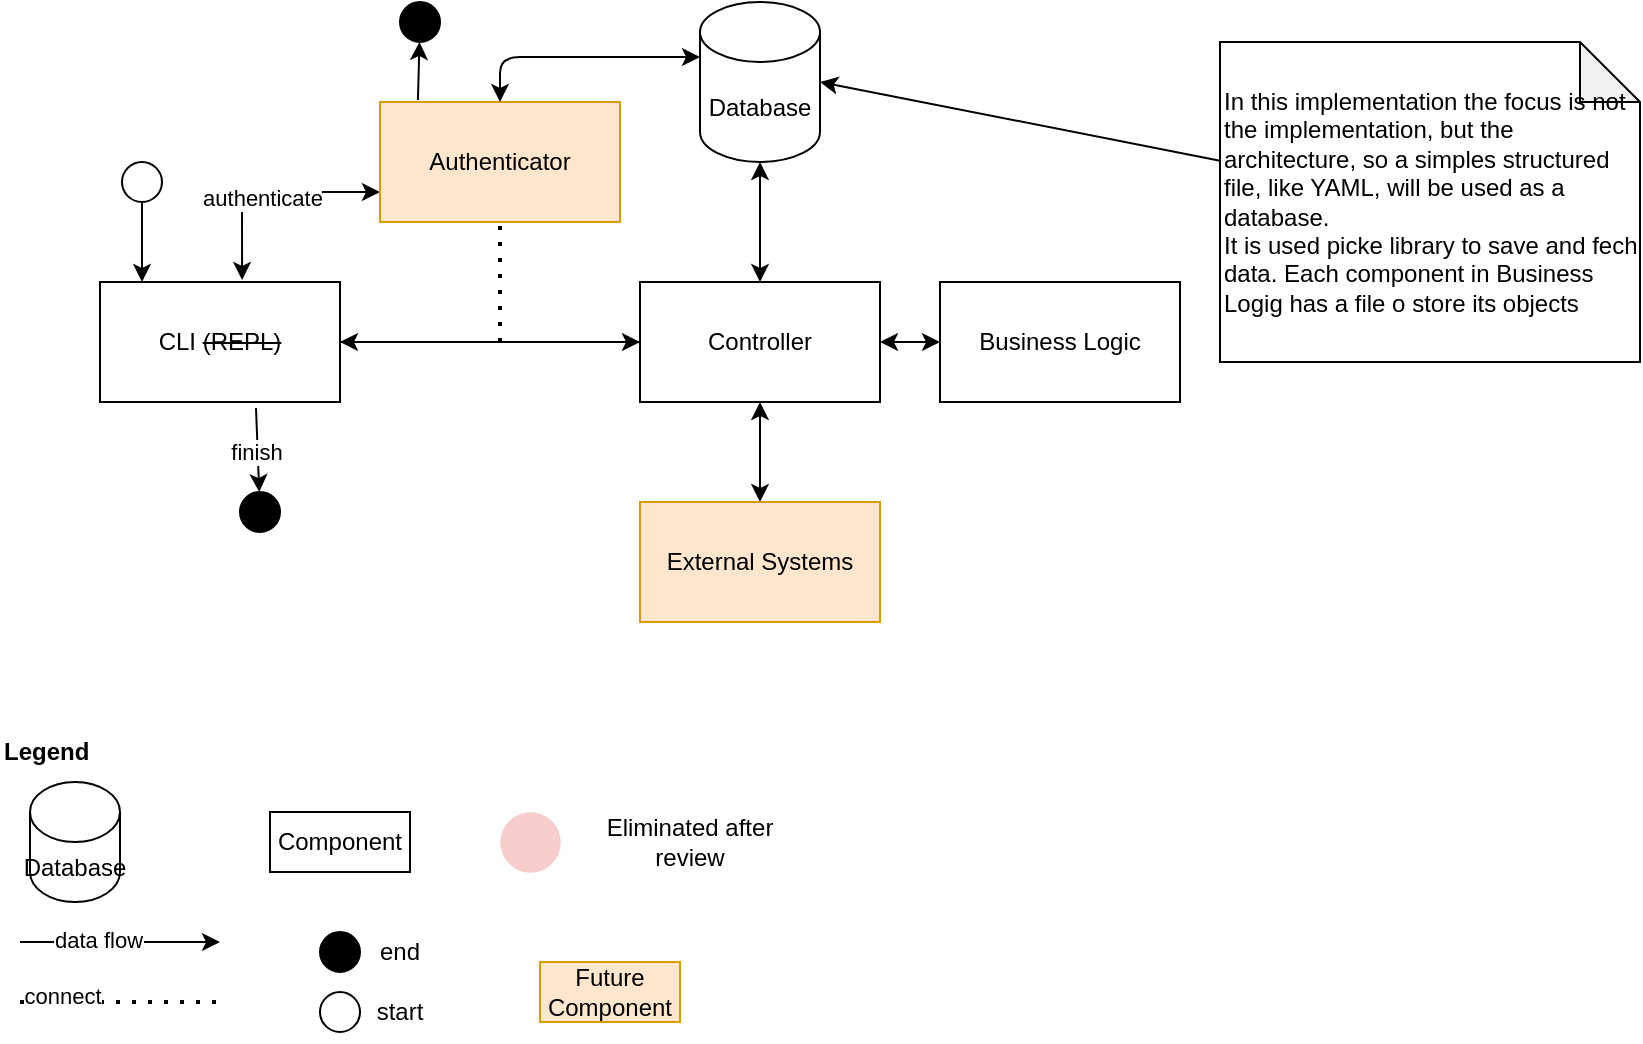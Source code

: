 <mxfile>
    <diagram id="JFziE-8eGa_5T53b6teg" name="Main">
        <mxGraphModel dx="906" dy="530" grid="1" gridSize="10" guides="1" tooltips="1" connect="1" arrows="1" fold="1" page="1" pageScale="1" pageWidth="850" pageHeight="1100" math="0" shadow="0">
            <root>
                <mxCell id="0"/>
                <mxCell id="1" parent="0"/>
                <mxCell id="4" value="" style="edgeStyle=none;html=1;" parent="1" source="2" target="3" edge="1">
                    <mxGeometry relative="1" as="geometry"/>
                </mxCell>
                <mxCell id="hEKkQ-7_MUxBcXeqJI2w-22" style="edgeStyle=orthogonalEdgeStyle;html=1;entryX=0;entryY=0.75;entryDx=0;entryDy=0;elbow=vertical;startArrow=classic;startFill=1;exitX=0.592;exitY=-0.017;exitDx=0;exitDy=0;exitPerimeter=0;" parent="1" source="2" target="hEKkQ-7_MUxBcXeqJI2w-21" edge="1">
                    <mxGeometry relative="1" as="geometry"/>
                </mxCell>
                <mxCell id="dVv25C0FKb57DQJnzqyc-34" value="authenticate" style="edgeLabel;html=1;align=center;verticalAlign=middle;resizable=0;points=[];" parent="hEKkQ-7_MUxBcXeqJI2w-22" vertex="1" connectable="0">
                    <mxGeometry x="-0.044" y="-3" relative="1" as="geometry">
                        <mxPoint as="offset"/>
                    </mxGeometry>
                </mxCell>
                <mxCell id="2" value="CLI &lt;strike&gt;(REPL)&lt;/strike&gt;" style="rounded=0;whiteSpace=wrap;html=1;" parent="1" vertex="1">
                    <mxGeometry x="60" y="150" width="120" height="60" as="geometry"/>
                </mxCell>
                <mxCell id="5" style="edgeStyle=none;html=1;entryX=0;entryY=0.5;entryDx=0;entryDy=0;startArrow=classic;startFill=1;" parent="1" source="3" target="6" edge="1">
                    <mxGeometry relative="1" as="geometry">
                        <mxPoint x="520" y="320" as="targetPoint"/>
                    </mxGeometry>
                </mxCell>
                <mxCell id="12" value="" style="edgeStyle=none;html=1;" parent="1" source="3" target="2" edge="1">
                    <mxGeometry relative="1" as="geometry"/>
                </mxCell>
                <mxCell id="oV8Xo6cyDdt47KTGGwM4-22" value="" style="edgeStyle=none;html=1;startArrow=classic;startFill=1;" parent="1" source="3" target="oV8Xo6cyDdt47KTGGwM4-21" edge="1">
                    <mxGeometry relative="1" as="geometry"/>
                </mxCell>
                <mxCell id="oV8Xo6cyDdt47KTGGwM4-23" value="" style="edgeStyle=none;html=1;startArrow=classic;startFill=1;" parent="1" source="3" target="8" edge="1">
                    <mxGeometry relative="1" as="geometry"/>
                </mxCell>
                <mxCell id="3" value="Controller" style="rounded=0;whiteSpace=wrap;html=1;" parent="1" vertex="1">
                    <mxGeometry x="330" y="150" width="120" height="60" as="geometry"/>
                </mxCell>
                <mxCell id="6" value="Business Logic" style="rounded=0;whiteSpace=wrap;html=1;" parent="1" vertex="1">
                    <mxGeometry x="480" y="150" width="120" height="60" as="geometry"/>
                </mxCell>
                <mxCell id="8" value="Database" style="shape=cylinder3;whiteSpace=wrap;html=1;boundedLbl=1;backgroundOutline=1;size=15;" parent="1" vertex="1">
                    <mxGeometry x="360" y="10" width="60" height="80" as="geometry"/>
                </mxCell>
                <mxCell id="14" value="" style="edgeStyle=none;html=1;" parent="1" source="13" edge="1">
                    <mxGeometry relative="1" as="geometry">
                        <mxPoint x="81" y="150" as="targetPoint"/>
                    </mxGeometry>
                </mxCell>
                <mxCell id="13" value="" style="ellipse;whiteSpace=wrap;html=1;aspect=fixed;" parent="1" vertex="1">
                    <mxGeometry x="71" y="90" width="20" height="20" as="geometry"/>
                </mxCell>
                <mxCell id="15" value="" style="ellipse;whiteSpace=wrap;html=1;aspect=fixed;" parent="1" vertex="1">
                    <mxGeometry x="170" y="505" width="20" height="20" as="geometry"/>
                </mxCell>
                <mxCell id="16" value="Component" style="rounded=0;whiteSpace=wrap;html=1;" parent="1" vertex="1">
                    <mxGeometry x="145" y="415" width="70" height="30" as="geometry"/>
                </mxCell>
                <mxCell id="17" value="Database" style="shape=cylinder3;whiteSpace=wrap;html=1;boundedLbl=1;backgroundOutline=1;size=15;" parent="1" vertex="1">
                    <mxGeometry x="25" y="400" width="45" height="60" as="geometry"/>
                </mxCell>
                <mxCell id="18" value="" style="edgeStyle=none;html=1;" parent="1" edge="1">
                    <mxGeometry relative="1" as="geometry">
                        <mxPoint x="20" y="480" as="sourcePoint"/>
                        <mxPoint x="120" y="480" as="targetPoint"/>
                    </mxGeometry>
                </mxCell>
                <mxCell id="21" value="data flow" style="edgeLabel;html=1;align=center;verticalAlign=middle;resizable=0;points=[];" parent="18" vertex="1" connectable="0">
                    <mxGeometry x="-0.22" y="1" relative="1" as="geometry">
                        <mxPoint as="offset"/>
                    </mxGeometry>
                </mxCell>
                <mxCell id="oV8Xo6cyDdt47KTGGwM4-21" value="External Systems" style="rounded=0;whiteSpace=wrap;html=1;fillStyle=solid;fillColor=#ffe6cc;strokeColor=#d79b00;gradientDirection=north;" parent="1" vertex="1">
                    <mxGeometry x="330" y="260" width="120" height="60" as="geometry"/>
                </mxCell>
                <mxCell id="hEKkQ-7_MUxBcXeqJI2w-21" value="Authenticator" style="rounded=0;whiteSpace=wrap;html=1;fillStyle=auto;fillColor=#ffe6cc;strokeColor=#d79b00;" parent="1" vertex="1">
                    <mxGeometry x="200" y="60" width="120" height="60" as="geometry"/>
                </mxCell>
                <mxCell id="dVv25C0FKb57DQJnzqyc-21" value="" style="edgeStyle=none;html=1;exitX=0.158;exitY=-0.017;exitDx=0;exitDy=0;exitPerimeter=0;" parent="1" source="hEKkQ-7_MUxBcXeqJI2w-21" target="dVv25C0FKb57DQJnzqyc-22" edge="1">
                    <mxGeometry relative="1" as="geometry">
                        <mxPoint x="120" y="90" as="sourcePoint"/>
                    </mxGeometry>
                </mxCell>
                <mxCell id="dVv25C0FKb57DQJnzqyc-22" value="" style="ellipse;whiteSpace=wrap;html=1;aspect=fixed;fillStyle=auto;fillColor=#000000;" parent="1" vertex="1">
                    <mxGeometry x="210" y="10" width="20" height="20" as="geometry"/>
                </mxCell>
                <mxCell id="dVv25C0FKb57DQJnzqyc-23" value="" style="ellipse;whiteSpace=wrap;html=1;aspect=fixed;fillStyle=auto;fillColor=#000000;" parent="1" vertex="1">
                    <mxGeometry x="170" y="475" width="20" height="20" as="geometry"/>
                </mxCell>
                <mxCell id="dVv25C0FKb57DQJnzqyc-24" value="end" style="text;html=1;align=center;verticalAlign=middle;whiteSpace=wrap;rounded=0;" parent="1" vertex="1">
                    <mxGeometry x="180" y="470" width="60" height="30" as="geometry"/>
                </mxCell>
                <mxCell id="dVv25C0FKb57DQJnzqyc-26" value="start" style="text;html=1;align=center;verticalAlign=middle;whiteSpace=wrap;rounded=0;" parent="1" vertex="1">
                    <mxGeometry x="180" y="500" width="60" height="30" as="geometry"/>
                </mxCell>
                <mxCell id="dVv25C0FKb57DQJnzqyc-28" value="" style="endArrow=none;dashed=1;html=1;dashPattern=1 3;strokeWidth=2;elbow=vertical;entryX=0.5;entryY=1;entryDx=0;entryDy=0;" parent="1" target="hEKkQ-7_MUxBcXeqJI2w-21" edge="1">
                    <mxGeometry width="50" height="50" relative="1" as="geometry">
                        <mxPoint x="260" y="180" as="sourcePoint"/>
                        <mxPoint x="400" y="250" as="targetPoint"/>
                    </mxGeometry>
                </mxCell>
                <mxCell id="dVv25C0FKb57DQJnzqyc-29" value="" style="endArrow=none;dashed=1;html=1;dashPattern=1 3;strokeWidth=2;elbow=vertical;" parent="1" edge="1">
                    <mxGeometry width="50" height="50" relative="1" as="geometry">
                        <mxPoint x="20" y="510" as="sourcePoint"/>
                        <mxPoint x="120" y="510" as="targetPoint"/>
                    </mxGeometry>
                </mxCell>
                <mxCell id="dVv25C0FKb57DQJnzqyc-30" value="connect" style="edgeLabel;html=1;align=center;verticalAlign=middle;resizable=0;points=[];" parent="dVv25C0FKb57DQJnzqyc-29" vertex="1" connectable="0">
                    <mxGeometry x="-0.58" y="3" relative="1" as="geometry">
                        <mxPoint as="offset"/>
                    </mxGeometry>
                </mxCell>
                <mxCell id="dVv25C0FKb57DQJnzqyc-31" style="edgeStyle=orthogonalEdgeStyle;html=1;entryX=0;entryY=0;entryDx=0;entryDy=27.5;entryPerimeter=0;elbow=vertical;exitX=0.5;exitY=0;exitDx=0;exitDy=0;startArrow=classic;startFill=1;" parent="1" source="hEKkQ-7_MUxBcXeqJI2w-21" target="8" edge="1">
                    <mxGeometry relative="1" as="geometry"/>
                </mxCell>
                <mxCell id="dVv25C0FKb57DQJnzqyc-32" value="" style="edgeStyle=none;html=1;exitX=0.65;exitY=1.05;exitDx=0;exitDy=0;exitPerimeter=0;" parent="1" source="2" target="dVv25C0FKb57DQJnzqyc-33" edge="1">
                    <mxGeometry relative="1" as="geometry">
                        <mxPoint x="229" y="69" as="sourcePoint"/>
                    </mxGeometry>
                </mxCell>
                <mxCell id="dVv25C0FKb57DQJnzqyc-35" value="finish" style="edgeLabel;html=1;align=center;verticalAlign=middle;resizable=0;points=[];" parent="dVv25C0FKb57DQJnzqyc-32" vertex="1" connectable="0">
                    <mxGeometry x="0.046" y="-1" relative="1" as="geometry">
                        <mxPoint as="offset"/>
                    </mxGeometry>
                </mxCell>
                <mxCell id="dVv25C0FKb57DQJnzqyc-33" value="" style="ellipse;whiteSpace=wrap;html=1;aspect=fixed;fillStyle=auto;fillColor=#000000;" parent="1" vertex="1">
                    <mxGeometry x="130" y="255" width="20" height="20" as="geometry"/>
                </mxCell>
                <mxCell id="22" value="Future Component" style="rounded=0;whiteSpace=wrap;html=1;fillStyle=auto;fillColor=#ffe6cc;strokeColor=#d79b00;" parent="1" vertex="1">
                    <mxGeometry x="280" y="490" width="70" height="30" as="geometry"/>
                </mxCell>
                <mxCell id="1uqK8-qWiwVZejp58FTp-22" value="" style="ellipse;whiteSpace=wrap;html=1;aspect=fixed;fillColor=#f8cecc;strokeColor=#b85450;strokeWidth=0;" parent="1" vertex="1">
                    <mxGeometry x="260" y="415" width="30" height="30" as="geometry"/>
                </mxCell>
                <mxCell id="1uqK8-qWiwVZejp58FTp-23" value="Eliminated after review" style="text;html=1;align=center;verticalAlign=middle;whiteSpace=wrap;rounded=0;" parent="1" vertex="1">
                    <mxGeometry x="300" y="415" width="110" height="30" as="geometry"/>
                </mxCell>
                <mxCell id="1uqK8-qWiwVZejp58FTp-24" value="&lt;b&gt;Legend&lt;/b&gt;" style="text;html=1;align=left;verticalAlign=middle;whiteSpace=wrap;rounded=0;" parent="1" vertex="1">
                    <mxGeometry x="10" y="370" width="110" height="30" as="geometry"/>
                </mxCell>
                <mxCell id="45Jn5RvNCZ-A2VjSUfx--23" value="In this implementation the focus is not the implementation, but the architecture, so a simples structured file, like YAML, will be used as a database.&lt;div&gt;It is used picke library to save and fech data. Each component in Business Logig has a file o store its objects&lt;/div&gt;" style="shape=note;whiteSpace=wrap;html=1;backgroundOutline=1;darkOpacity=0.05;align=left;" parent="1" vertex="1">
                    <mxGeometry x="620" y="30" width="210" height="160" as="geometry"/>
                </mxCell>
                <mxCell id="45Jn5RvNCZ-A2VjSUfx--24" style="edgeStyle=none;html=1;entryX=1;entryY=0.5;entryDx=0;entryDy=0;entryPerimeter=0;" parent="1" source="45Jn5RvNCZ-A2VjSUfx--23" target="8" edge="1">
                    <mxGeometry relative="1" as="geometry"/>
                </mxCell>
            </root>
        </mxGraphModel>
    </diagram>
    <diagram id="9N7FdPNcl1j3F9wMc1n4" name="CLI">
        <mxGraphModel dx="1391" dy="530" grid="1" gridSize="10" guides="1" tooltips="1" connect="1" arrows="1" fold="1" page="1" pageScale="1" pageWidth="850" pageHeight="1100" math="0" shadow="0">
            <root>
                <mxCell id="0"/>
                <mxCell id="1" parent="0"/>
                <mxCell id="UhtjkVIeoqjzc2xnru7J-4" value="CLI &lt;strike&gt;(REPL)&lt;/strike&gt;" style="rounded=0;whiteSpace=wrap;html=1;" parent="1" vertex="1">
                    <mxGeometry x="160" y="280" width="120" height="60" as="geometry"/>
                </mxCell>
                <mxCell id="UhtjkVIeoqjzc2xnru7J-33" value="+ add basic information&lt;div&gt;&lt;strike&gt;+ subscribe to course&lt;/strike&gt;&lt;/div&gt;&lt;div&gt;+ subscribe to subject&lt;/div&gt;&lt;div&gt;+ list subjects&lt;/div&gt;&lt;div&gt;+ list information&lt;/div&gt;&lt;div&gt;&lt;br&gt;&lt;/div&gt;" style="shape=note;whiteSpace=wrap;html=1;backgroundOutline=1;darkOpacity=0.05;align=left;verticalAlign=top;" parent="1" vertex="1">
                    <mxGeometry x="-30" y="190" width="170" height="80" as="geometry"/>
                </mxCell>
                <mxCell id="UhtjkVIeoqjzc2xnru7J-34" value="Student" style="shape=umlActor;verticalLabelPosition=bottom;verticalAlign=top;html=1;outlineConnect=0;" parent="1" vertex="1">
                    <mxGeometry x="70" y="290" width="30" height="60" as="geometry"/>
                </mxCell>
                <mxCell id="UhtjkVIeoqjzc2xnru7J-35" style="edgeStyle=none;html=1;entryX=0;entryY=0.75;entryDx=0;entryDy=0;" parent="1" source="UhtjkVIeoqjzc2xnru7J-34" target="UhtjkVIeoqjzc2xnru7J-4" edge="1">
                    <mxGeometry relative="1" as="geometry"/>
                </mxCell>
                <mxCell id="UhtjkVIeoqjzc2xnru7J-36" style="edgeStyle=none;html=1;endArrow=none;endFill=0;" parent="1" source="UhtjkVIeoqjzc2xnru7J-33" target="UhtjkVIeoqjzc2xnru7J-34" edge="1">
                    <mxGeometry relative="1" as="geometry"/>
                </mxCell>
                <mxCell id="UhtjkVIeoqjzc2xnru7J-37" value="+ subscribe to subject&lt;div&gt;+ set student grade&lt;/div&gt;&lt;div&gt;+ get students by subject&lt;/div&gt;&lt;div&gt;+ list subjects&lt;/div&gt;" style="shape=note;whiteSpace=wrap;html=1;backgroundOutline=1;darkOpacity=0.05;align=left;verticalAlign=top;" parent="1" vertex="1">
                    <mxGeometry x="-40" y="490" width="150" height="70" as="geometry"/>
                </mxCell>
                <mxCell id="UhtjkVIeoqjzc2xnru7J-38" value="Teacher" style="shape=umlActor;verticalLabelPosition=bottom;verticalAlign=top;html=1;outlineConnect=0;" parent="1" vertex="1">
                    <mxGeometry x="50" y="390" width="30" height="60" as="geometry"/>
                </mxCell>
                <mxCell id="UhtjkVIeoqjzc2xnru7J-39" style="edgeStyle=none;html=1;entryX=0.167;entryY=1;entryDx=0;entryDy=0;entryPerimeter=0;" parent="1" source="UhtjkVIeoqjzc2xnru7J-38" target="UhtjkVIeoqjzc2xnru7J-4" edge="1">
                    <mxGeometry relative="1" as="geometry">
                        <mxPoint x="274" y="201" as="targetPoint"/>
                    </mxGeometry>
                </mxCell>
                <mxCell id="UhtjkVIeoqjzc2xnru7J-40" style="edgeStyle=none;html=1;endArrow=none;endFill=0;" parent="1" source="UhtjkVIeoqjzc2xnru7J-37" target="UhtjkVIeoqjzc2xnru7J-38" edge="1">
                    <mxGeometry relative="1" as="geometry"/>
                </mxCell>
                <mxCell id="iYw6yXYciSSA1Y6HJOFZ-2" style="edgeStyle=none;html=1;entryX=0.5;entryY=0;entryDx=0;entryDy=0;endArrow=none;endFill=0;" parent="1" source="iYw6yXYciSSA1Y6HJOFZ-1" target="UhtjkVIeoqjzc2xnru7J-4" edge="1">
                    <mxGeometry relative="1" as="geometry"/>
                </mxCell>
                <mxCell id="iYw6yXYciSSA1Y6HJOFZ-1" value="&lt;div&gt;The CLI is the only expected interface of the system. The user sends the desired command with the arguments. For example, consider the command is called tdd, the following command subscribes the Student to a Subject of nui 1234:&lt;/div&gt;&lt;div&gt;&lt;i&gt;$ tdd student subscribe 1234&lt;/i&gt;&lt;/div&gt;&lt;div&gt;&lt;br&gt;&lt;/div&gt;&lt;div&gt;The rule of thumb is let the commands simple to write and remmember&lt;/div&gt;" style="shape=note;whiteSpace=wrap;html=1;backgroundOutline=1;darkOpacity=0.05;align=left;verticalAlign=top;" parent="1" vertex="1">
                    <mxGeometry x="-20" y="40" width="320" height="130" as="geometry"/>
                </mxCell>
                <mxCell id="5w0kf97u21KMcoVkLH16-3" style="edgeStyle=none;html=1;" parent="1" source="-ezzSZNoyz5PLMm4ysqI-1" target="UhtjkVIeoqjzc2xnru7J-4" edge="1">
                    <mxGeometry relative="1" as="geometry"/>
                </mxCell>
                <mxCell id="-ezzSZNoyz5PLMm4ysqI-1" value="Administrator" style="shape=umlActor;verticalLabelPosition=bottom;verticalAlign=top;html=1;outlineConnect=0;fillColor=#ffe6cc;strokeColor=#d79b00;" parent="1" vertex="1">
                    <mxGeometry x="330" y="150" width="30" height="60" as="geometry"/>
                </mxCell>
                <mxCell id="5w0kf97u21KMcoVkLH16-1" value="&lt;div&gt;&lt;font color=&quot;#000000&quot;&gt;+ list all Students&lt;/font&gt;&lt;/div&gt;&lt;div&gt;&lt;font color=&quot;#000000&quot;&gt;+ list all Courses&lt;/font&gt;&lt;/div&gt;&lt;div&gt;&lt;font color=&quot;#000000&quot;&gt;+ list Student per Course&lt;/font&gt;&lt;/div&gt;&lt;div&gt;&lt;font color=&quot;#000000&quot;&gt;+ list Subjects per Student&lt;/font&gt;&lt;/div&gt;&lt;div&gt;&lt;font color=&quot;#000000&quot;&gt;+ list all Course Coordinator&lt;/font&gt;&lt;/div&gt;&lt;div&gt;&lt;font color=&quot;#000000&quot;&gt;+ Create Student&lt;/font&gt;&lt;/div&gt;&lt;div&gt;&lt;font color=&quot;#000000&quot;&gt;+ Set Student Course&amp;nbsp;&lt;/font&gt;&lt;/div&gt;" style="shape=note;whiteSpace=wrap;html=1;backgroundOutline=1;darkOpacity=0.05;align=left;verticalAlign=top;" parent="1" vertex="1">
                    <mxGeometry x="380" y="70" width="200" height="120" as="geometry"/>
                </mxCell>
                <mxCell id="5w0kf97u21KMcoVkLH16-2" style="edgeStyle=none;html=1;endArrow=none;endFill=0;entryX=0;entryY=1;entryDx=0;entryDy=0;entryPerimeter=0;exitX=1;exitY=1;exitDx=0;exitDy=0;exitPerimeter=0;" parent="1" source="-ezzSZNoyz5PLMm4ysqI-1" target="5w0kf97u21KMcoVkLH16-1" edge="1">
                    <mxGeometry relative="1" as="geometry">
                        <mxPoint x="313" y="485" as="sourcePoint"/>
                        <mxPoint x="328" y="421" as="targetPoint"/>
                    </mxGeometry>
                </mxCell>
                <mxCell id="5w0kf97u21KMcoVkLH16-4" style="edgeStyle=none;html=1;entryX=1;entryY=0.25;entryDx=0;entryDy=0;" parent="1" source="5w0kf97u21KMcoVkLH16-5" target="UhtjkVIeoqjzc2xnru7J-4" edge="1">
                    <mxGeometry relative="1" as="geometry">
                        <mxPoint x="290" y="390" as="targetPoint"/>
                    </mxGeometry>
                </mxCell>
                <mxCell id="5w0kf97u21KMcoVkLH16-5" value="Coordinator" style="shape=umlActor;verticalLabelPosition=bottom;verticalAlign=top;html=1;outlineConnect=0;fillColor=#ffe6cc;strokeColor=#d79b00;" parent="1" vertex="1">
                    <mxGeometry x="395" y="240" width="30" height="60" as="geometry"/>
                </mxCell>
                <mxCell id="5w0kf97u21KMcoVkLH16-6" value="&lt;div&gt;&lt;font color=&quot;#000000&quot;&gt;+ list students of their Courses&lt;/font&gt;&lt;/div&gt;&lt;div&gt;&lt;font color=&quot;#000000&quot;&gt;+ list subjects of their Courses&lt;/font&gt;&lt;/div&gt;&lt;div&gt;&lt;font color=&quot;#000000&quot;&gt;+ list grades of their Courses&lt;/font&gt;&lt;/div&gt;&lt;div&gt;&lt;font color=&quot;#000000&quot;&gt;+ list GPA of their Courses&lt;/font&gt;&lt;/div&gt;" style="shape=note;whiteSpace=wrap;html=1;backgroundOutline=1;darkOpacity=0.05;align=left;verticalAlign=top;" parent="1" vertex="1">
                    <mxGeometry x="620" y="110" width="200" height="70" as="geometry"/>
                </mxCell>
                <mxCell id="5w0kf97u21KMcoVkLH16-7" style="edgeStyle=none;html=1;endArrow=none;endFill=0;entryX=0;entryY=1;entryDx=0;entryDy=0;entryPerimeter=0;exitX=1;exitY=1;exitDx=0;exitDy=0;exitPerimeter=0;" parent="1" source="5w0kf97u21KMcoVkLH16-5" target="5w0kf97u21KMcoVkLH16-6" edge="1">
                    <mxGeometry relative="1" as="geometry">
                        <mxPoint x="335" y="595" as="sourcePoint"/>
                        <mxPoint x="350" y="531" as="targetPoint"/>
                    </mxGeometry>
                </mxCell>
                <mxCell id="5w0kf97u21KMcoVkLH16-12" style="edgeStyle=none;html=1;entryX=1;entryY=0.75;entryDx=0;entryDy=0;" parent="1" source="5w0kf97u21KMcoVkLH16-13" target="UhtjkVIeoqjzc2xnru7J-4" edge="1">
                    <mxGeometry relative="1" as="geometry">
                        <mxPoint x="320" y="426" as="targetPoint"/>
                    </mxGeometry>
                </mxCell>
                <mxCell id="5w0kf97u21KMcoVkLH16-13" value="Course Coordinator" style="shape=umlActor;verticalLabelPosition=bottom;verticalAlign=top;html=1;outlineConnect=0;fillColor=#ffe6cc;strokeColor=#d79b00;" parent="1" vertex="1">
                    <mxGeometry x="435" y="371" width="30" height="60" as="geometry"/>
                </mxCell>
                <mxCell id="5w0kf97u21KMcoVkLH16-14" value="&lt;div&gt;&lt;font color=&quot;#000000&quot;&gt;+ list students&lt;/font&gt;&lt;/div&gt;&lt;div&gt;&lt;font color=&quot;#000000&quot;&gt;+ list grades of Subjects&lt;/font&gt;&lt;/div&gt;&lt;div&gt;&lt;font color=&quot;#000000&quot;&gt;+ list GPA of Students&lt;/font&gt;&lt;/div&gt;&lt;div&gt;&lt;font color=&quot;#000000&quot;&gt;+ remove Subjects&lt;/font&gt;&lt;/div&gt;&lt;div&gt;&lt;font color=&quot;#000000&quot;&gt;+ accept Student&lt;/font&gt;&lt;/div&gt;&lt;div&gt;&lt;font color=&quot;#000000&quot;&gt;+ do not accept Student-&lt;/font&gt;&lt;/div&gt;&lt;div&gt;&lt;font color=&quot;#000000&quot;&gt;+ add Subject to their Course&lt;/font&gt;&lt;/div&gt;" style="shape=note;whiteSpace=wrap;html=1;backgroundOutline=1;darkOpacity=0.05;align=left;verticalAlign=top;" parent="1" vertex="1">
                    <mxGeometry x="560" y="230" width="180" height="120" as="geometry"/>
                </mxCell>
                <mxCell id="5w0kf97u21KMcoVkLH16-15" style="edgeStyle=none;html=1;endArrow=none;endFill=0;entryX=0;entryY=1;entryDx=0;entryDy=0;entryPerimeter=0;exitX=1;exitY=1;exitDx=0;exitDy=0;exitPerimeter=0;" parent="1" source="5w0kf97u21KMcoVkLH16-13" target="5w0kf97u21KMcoVkLH16-14" edge="1">
                    <mxGeometry relative="1" as="geometry">
                        <mxPoint x="375" y="726" as="sourcePoint"/>
                        <mxPoint x="390" y="662" as="targetPoint"/>
                    </mxGeometry>
                </mxCell>
                <mxCell id="5w0kf97u21KMcoVkLH16-20" style="edgeStyle=none;html=1;entryX=0.817;entryY=1.067;entryDx=0;entryDy=0;entryPerimeter=0;" parent="1" source="5w0kf97u21KMcoVkLH16-21" target="UhtjkVIeoqjzc2xnru7J-4" edge="1">
                    <mxGeometry relative="1" as="geometry">
                        <mxPoint x="310.0" y="360" as="targetPoint"/>
                    </mxGeometry>
                </mxCell>
                <mxCell id="5w0kf97u21KMcoVkLH16-21" value="General Coordinator" style="shape=umlActor;verticalLabelPosition=bottom;verticalAlign=top;html=1;outlineConnect=0;fillColor=#ffe6cc;strokeColor=#d79b00;" parent="1" vertex="1">
                    <mxGeometry x="442.04" y="490" width="30" height="60" as="geometry"/>
                </mxCell>
                <mxCell id="5w0kf97u21KMcoVkLH16-22" value="&lt;div&gt;&lt;font color=&quot;#000000&quot;&gt;+ list all Courses&lt;/font&gt;&lt;/div&gt;&lt;div&gt;&lt;font color=&quot;#000000&quot;&gt;+ list Students&lt;/font&gt;&lt;/div&gt;&lt;div&gt;&lt;font color=&quot;#000000&quot;&gt;+ list Grades of Subjects&lt;/font&gt;&lt;/div&gt;&lt;div&gt;&lt;font color=&quot;#000000&quot;&gt;+ list GPA of Students&lt;/font&gt;&lt;/div&gt;&lt;div&gt;&lt;font color=&quot;#000000&quot;&gt;+ cancel Course&lt;/font&gt;&lt;/div&gt;&lt;div&gt;&lt;font color=&quot;#000000&quot;&gt;+ create Course&lt;/font&gt;&lt;/div&gt;&lt;div&gt;&lt;font color=&quot;#000000&quot;&gt;+ open Semester&lt;/font&gt;&lt;/div&gt;&lt;div&gt;&lt;font color=&quot;#000000&quot;&gt;+ close Semester&lt;/font&gt;&lt;/div&gt;&lt;div&gt;&lt;font color=&quot;#000000&quot;&gt;+ add Student to Enrollment List&lt;/font&gt;&lt;/div&gt;&lt;div&gt;&lt;font color=&quot;#000000&quot;&gt;+ analise Student Documentation?&lt;/font&gt;&lt;/div&gt;&lt;div&gt;&lt;font color=&quot;#000000&quot;&gt;+ add Course to University&lt;/font&gt;&lt;/div&gt;" style="shape=note;whiteSpace=wrap;html=1;backgroundOutline=1;darkOpacity=0.05;align=left;verticalAlign=top;" parent="1" vertex="1">
                    <mxGeometry x="550" y="380" width="250" height="170" as="geometry"/>
                </mxCell>
                <mxCell id="5w0kf97u21KMcoVkLH16-23" style="edgeStyle=none;html=1;endArrow=none;endFill=0;entryX=0;entryY=1;entryDx=0;entryDy=0;entryPerimeter=0;exitX=1;exitY=1;exitDx=0;exitDy=0;exitPerimeter=0;" parent="1" source="5w0kf97u21KMcoVkLH16-21" target="5w0kf97u21KMcoVkLH16-22" edge="1">
                    <mxGeometry relative="1" as="geometry">
                        <mxPoint x="382.04" y="845" as="sourcePoint"/>
                        <mxPoint x="397.04" y="781" as="targetPoint"/>
                    </mxGeometry>
                </mxCell>
                <mxCell id="5w0kf97u21KMcoVkLH16-25" style="edgeStyle=none;html=1;entryX=0.5;entryY=1;entryDx=0;entryDy=0;endArrow=none;endFill=0;dashed=1;" parent="1" source="5w0kf97u21KMcoVkLH16-24" target="UhtjkVIeoqjzc2xnru7J-4" edge="1">
                    <mxGeometry relative="1" as="geometry"/>
                </mxCell>
                <mxCell id="5w0kf97u21KMcoVkLH16-24" value="&lt;div&gt;Everyone need to be authenticated&lt;/div&gt;" style="shape=note;whiteSpace=wrap;html=1;backgroundOutline=1;darkOpacity=0.05;align=left;verticalAlign=top;fillColor=#ffe6cc;strokeColor=#d79b00;" parent="1" vertex="1">
                    <mxGeometry x="160" y="460" width="210" height="40" as="geometry"/>
                </mxCell>
            </root>
        </mxGraphModel>
    </diagram>
    <diagram id="7DkJ7XCjsEl_rFjUD7MR" name="CoreConceptMap">
        <mxGraphModel dx="906" dy="1630" grid="1" gridSize="10" guides="1" tooltips="1" connect="1" arrows="1" fold="1" page="1" pageScale="1" pageWidth="850" pageHeight="1100" math="0" shadow="0">
            <root>
                <mxCell id="0"/>
                <mxCell id="1" parent="0"/>
                <mxCell id="ZvRrgYTQ3ncd0m3fVAxE-3" style="edgeStyle=none;html=1;entryX=0;entryY=0.5;entryDx=0;entryDy=0;endArrow=none;endFill=0;" parent="1" source="ZvRrgYTQ3ncd0m3fVAxE-1" target="ZvRrgYTQ3ncd0m3fVAxE-2" edge="1">
                    <mxGeometry relative="1" as="geometry"/>
                </mxCell>
                <mxCell id="ZvRrgYTQ3ncd0m3fVAxE-9" style="edgeStyle=orthogonalEdgeStyle;html=1;entryX=0;entryY=0.5;entryDx=0;entryDy=0;exitX=0.5;exitY=1;exitDx=0;exitDy=0;endArrow=none;endFill=0;" parent="1" source="ZvRrgYTQ3ncd0m3fVAxE-1" target="ZvRrgYTQ3ncd0m3fVAxE-5" edge="1">
                    <mxGeometry relative="1" as="geometry"/>
                </mxCell>
                <mxCell id="ZvRrgYTQ3ncd0m3fVAxE-1" value="Student" style="whiteSpace=wrap;html=1;aspect=fixed;" parent="1" vertex="1">
                    <mxGeometry x="40" y="40" width="80" height="80" as="geometry"/>
                </mxCell>
                <mxCell id="ZvRrgYTQ3ncd0m3fVAxE-2" value="Course" style="whiteSpace=wrap;html=1;aspect=fixed;" parent="1" vertex="1">
                    <mxGeometry x="260" y="40" width="80" height="80" as="geometry"/>
                </mxCell>
                <mxCell id="ZvRrgYTQ3ncd0m3fVAxE-4" value="1..1" style="text;html=1;align=center;verticalAlign=middle;whiteSpace=wrap;rounded=0;" parent="1" vertex="1">
                    <mxGeometry x="214" y="63" width="60" height="51" as="geometry"/>
                </mxCell>
                <mxCell id="ZvRrgYTQ3ncd0m3fVAxE-6" value="" style="edgeStyle=none;html=1;entryX=0.5;entryY=1;entryDx=0;entryDy=0;endArrow=none;endFill=0;" parent="1" source="ZvRrgYTQ3ncd0m3fVAxE-5" target="ZvRrgYTQ3ncd0m3fVAxE-2" edge="1">
                    <mxGeometry relative="1" as="geometry"/>
                </mxCell>
                <mxCell id="ZvRrgYTQ3ncd0m3fVAxE-5" value="Subject" style="whiteSpace=wrap;html=1;aspect=fixed;" parent="1" vertex="1">
                    <mxGeometry x="260" y="200" width="80" height="80" as="geometry"/>
                </mxCell>
                <mxCell id="ZvRrgYTQ3ncd0m3fVAxE-8" value="0..*" style="text;html=1;align=center;verticalAlign=middle;whiteSpace=wrap;rounded=0;" parent="1" vertex="1">
                    <mxGeometry x="290" y="160" width="60" height="51" as="geometry"/>
                </mxCell>
                <mxCell id="ZvRrgYTQ3ncd0m3fVAxE-10" value="0..*" style="text;html=1;align=center;verticalAlign=middle;whiteSpace=wrap;rounded=0;" parent="1" vertex="1">
                    <mxGeometry x="210" y="206" width="60" height="51" as="geometry"/>
                </mxCell>
                <mxCell id="ZvRrgYTQ3ncd0m3fVAxE-13" value="0..*" style="text;html=1;align=center;verticalAlign=middle;whiteSpace=wrap;rounded=0;" parent="1" vertex="1">
                    <mxGeometry x="70" y="109" width="60" height="51" as="geometry"/>
                </mxCell>
                <mxCell id="ZvRrgYTQ3ncd0m3fVAxE-16" style="edgeStyle=none;html=1;entryX=1;entryY=0.5;entryDx=0;entryDy=0;endArrow=none;endFill=0;" parent="1" source="ZvRrgYTQ3ncd0m3fVAxE-15" target="ZvRrgYTQ3ncd0m3fVAxE-5" edge="1">
                    <mxGeometry relative="1" as="geometry"/>
                </mxCell>
                <mxCell id="a3pA5mrpObBC6GhQUP4S-1" style="edgeStyle=orthogonalEdgeStyle;html=1;entryX=1;entryY=0.5;entryDx=0;entryDy=0;exitX=0.5;exitY=0;exitDx=0;exitDy=0;endArrow=none;endFill=0;" parent="1" source="ZvRrgYTQ3ncd0m3fVAxE-15" target="ZvRrgYTQ3ncd0m3fVAxE-2" edge="1">
                    <mxGeometry relative="1" as="geometry"/>
                </mxCell>
                <mxCell id="ZvRrgYTQ3ncd0m3fVAxE-15" value="Teacher" style="whiteSpace=wrap;html=1;aspect=fixed;" parent="1" vertex="1">
                    <mxGeometry x="472.5" y="200" width="80" height="80" as="geometry"/>
                </mxCell>
                <mxCell id="ZvRrgYTQ3ncd0m3fVAxE-17" value="0..*" style="text;html=1;align=center;verticalAlign=middle;whiteSpace=wrap;rounded=0;" parent="1" vertex="1">
                    <mxGeometry x="330" y="229" width="60" height="51" as="geometry"/>
                </mxCell>
                <mxCell id="ZvRrgYTQ3ncd0m3fVAxE-20" value="0..1" style="text;html=1;align=center;verticalAlign=middle;whiteSpace=wrap;rounded=0;" parent="1" vertex="1">
                    <mxGeometry x="422.5" y="200" width="60" height="51" as="geometry"/>
                </mxCell>
                <mxCell id="ZvRrgYTQ3ncd0m3fVAxE-21" value="0..*" style="text;html=1;align=center;verticalAlign=middle;whiteSpace=wrap;rounded=0;" parent="1" vertex="1">
                    <mxGeometry x="110" y="40" width="60" height="51" as="geometry"/>
                </mxCell>
                <mxCell id="a3pA5mrpObBC6GhQUP4S-2" value="1..1" style="text;html=1;align=center;verticalAlign=middle;whiteSpace=wrap;rounded=0;" parent="1" vertex="1">
                    <mxGeometry x="330" y="41" width="60" height="51" as="geometry"/>
                </mxCell>
                <mxCell id="a3pA5mrpObBC6GhQUP4S-3" value="0..*" style="text;html=1;align=center;verticalAlign=middle;whiteSpace=wrap;rounded=0;" parent="1" vertex="1">
                    <mxGeometry x="502.5" y="160" width="60" height="51" as="geometry"/>
                </mxCell>
                <mxCell id="a3pA5mrpObBC6GhQUP4S-5" value="Questions:&lt;div&gt;&lt;ul&gt;&lt;li&gt;What is the state of the Student if it is not any Subject?&lt;/li&gt;&lt;li&gt;What is the state of the Subject if it has no student? If no teacher?&lt;/li&gt;&lt;li&gt;What is the state of the Course if it has no Subject? If no Student? If no Teacher?&lt;/li&gt;&lt;/ul&gt;&lt;/div&gt;&lt;div&gt;&lt;br&gt;&lt;/div&gt;" style="text;html=1;align=left;verticalAlign=top;whiteSpace=wrap;rounded=0;" parent="1" vertex="1">
                    <mxGeometry x="510" y="20" width="340" height="140" as="geometry"/>
                </mxCell>
                <mxCell id="a3pA5mrpObBC6GhQUP4S-6" value="1..1" style="text;html=1;align=center;verticalAlign=middle;whiteSpace=wrap;rounded=0;" parent="1" vertex="1">
                    <mxGeometry x="300" y="109" width="60" height="51" as="geometry"/>
                </mxCell>
                <mxCell id="a3pA5mrpObBC6GhQUP4S-7" value="&lt;span style=&quot;background-color: transparent;&quot;&gt;If the Subject does not have Teacher or Students it is Locked&lt;/span&gt;" style="shape=note;whiteSpace=wrap;html=1;backgroundOutline=1;darkOpacity=0.05;align=left;verticalAlign=top;" parent="1" vertex="1">
                    <mxGeometry x="285" y="340" width="365" height="30" as="geometry"/>
                </mxCell>
                <mxCell id="naux15n7pP0nGAFp3mR1-1" style="edgeStyle=none;html=1;entryX=0.888;entryY=0.988;entryDx=0;entryDy=0;entryPerimeter=0;endArrow=none;endFill=0;" parent="1" source="a3pA5mrpObBC6GhQUP4S-7" target="ZvRrgYTQ3ncd0m3fVAxE-5" edge="1">
                    <mxGeometry relative="1" as="geometry"/>
                </mxCell>
                <mxCell id="naux15n7pP0nGAFp3mR1-2" value="&lt;span style=&quot;background-color: transparent;&quot;&gt;If the Teacher does not have Subjects they are Not Working&lt;/span&gt;" style="shape=note;whiteSpace=wrap;html=1;backgroundOutline=1;darkOpacity=0.05;align=left;verticalAlign=top;" parent="1" vertex="1">
                    <mxGeometry x="572.5" y="250" width="365" height="30" as="geometry"/>
                </mxCell>
                <mxCell id="naux15n7pP0nGAFp3mR1-3" style="edgeStyle=none;html=1;endArrow=none;endFill=0;entryX=1;entryY=0.25;entryDx=0;entryDy=0;exitX=0.101;exitY=-0.067;exitDx=0;exitDy=0;exitPerimeter=0;" parent="1" source="naux15n7pP0nGAFp3mR1-2" target="ZvRrgYTQ3ncd0m3fVAxE-15" edge="1">
                    <mxGeometry relative="1" as="geometry">
                        <mxPoint x="618.5" y="189" as="targetPoint"/>
                    </mxGeometry>
                </mxCell>
                <mxCell id="naux15n7pP0nGAFp3mR1-4" value="&lt;span style=&quot;background-color: transparent;&quot;&gt;If the Student does not have Subjects they are Locked&lt;/span&gt;" style="shape=note;whiteSpace=wrap;html=1;backgroundOutline=1;darkOpacity=0.05;align=left;verticalAlign=top;" parent="1" vertex="1">
                    <mxGeometry x="40" y="-100" width="335" height="30" as="geometry"/>
                </mxCell>
                <mxCell id="naux15n7pP0nGAFp3mR1-5" style="edgeStyle=none;html=1;endArrow=none;endFill=0;entryX=0.5;entryY=0;entryDx=0;entryDy=0;exitX=0.019;exitY=1.033;exitDx=0;exitDy=0;exitPerimeter=0;" parent="1" source="naux15n7pP0nGAFp3mR1-4" target="ZvRrgYTQ3ncd0m3fVAxE-1" edge="1">
                    <mxGeometry relative="1" as="geometry">
                        <mxPoint x="75" y="-70" as="targetPoint"/>
                    </mxGeometry>
                </mxCell>
                <mxCell id="N8MFiyyAEdbyHx9Nvk74-2" style="edgeStyle=none;html=1;entryX=0.75;entryY=0;entryDx=0;entryDy=0;exitX=0.097;exitY=1;exitDx=0;exitDy=0;exitPerimeter=0;endArrow=none;endFill=0;" parent="1" source="N8MFiyyAEdbyHx9Nvk74-1" target="ZvRrgYTQ3ncd0m3fVAxE-2" edge="1">
                    <mxGeometry relative="1" as="geometry"/>
                </mxCell>
                <mxCell id="N8MFiyyAEdbyHx9Nvk74-1" value="&lt;span style=&quot;background-color: transparent;&quot;&gt;If the Course does not have Subjects they are Locked&lt;/span&gt;" style="shape=note;whiteSpace=wrap;html=1;backgroundOutline=1;darkOpacity=0.05;align=left;verticalAlign=top;" parent="1" vertex="1">
                    <mxGeometry x="302.5" y="-40" width="335" height="30" as="geometry"/>
                </mxCell>
                <mxCell id="ywEBcgy3C_2AFsXprMus-1" value="studies a" style="text;html=1;align=center;verticalAlign=middle;whiteSpace=wrap;rounded=0;" vertex="1" parent="1">
                    <mxGeometry x="200" y="50.5" width="60" height="30" as="geometry"/>
                </mxCell>
                <mxCell id="ywEBcgy3C_2AFsXprMus-2" value="hosts" style="text;html=1;align=center;verticalAlign=middle;whiteSpace=wrap;rounded=0;" vertex="1" parent="1">
                    <mxGeometry x="120" y="84" width="60" height="30" as="geometry"/>
                </mxCell>
                <mxCell id="ywEBcgy3C_2AFsXprMus-3" value="studies a" style="text;html=1;align=center;verticalAlign=middle;whiteSpace=wrap;rounded=0;" vertex="1" parent="1">
                    <mxGeometry x="180" y="239.5" width="80" height="30" as="geometry"/>
                </mxCell>
                <mxCell id="ywEBcgy3C_2AFsXprMus-4" value="hosts" style="text;html=1;align=center;verticalAlign=middle;whiteSpace=wrap;rounded=0;" vertex="1" parent="1">
                    <mxGeometry x="20" y="119.5" width="60" height="30" as="geometry"/>
                </mxCell>
                <mxCell id="ywEBcgy3C_2AFsXprMus-5" value="teaches a" style="text;html=1;align=center;verticalAlign=middle;whiteSpace=wrap;rounded=0;" vertex="1" parent="1">
                    <mxGeometry x="343" y="79" width="60" height="30" as="geometry"/>
                </mxCell>
                <mxCell id="ywEBcgy3C_2AFsXprMus-6" value="hosts" style="text;html=1;align=center;verticalAlign=middle;whiteSpace=wrap;rounded=0;" vertex="1" parent="1">
                    <mxGeometry x="452.5" y="176" width="60" height="30" as="geometry"/>
                </mxCell>
                <mxCell id="ywEBcgy3C_2AFsXprMus-7" value="teaches a" style="text;html=1;align=center;verticalAlign=middle;whiteSpace=wrap;rounded=0;" vertex="1" parent="1">
                    <mxGeometry x="340" y="209.5" width="60" height="30" as="geometry"/>
                </mxCell>
                <mxCell id="ywEBcgy3C_2AFsXprMus-8" value="hosts" style="text;html=1;align=center;verticalAlign=middle;whiteSpace=wrap;rounded=0;" vertex="1" parent="1">
                    <mxGeometry x="412.5" y="239.5" width="60" height="30" as="geometry"/>
                </mxCell>
            </root>
        </mxGraphModel>
    </diagram>
    <diagram id="wco7yTjYJ_ZVrlrPbnzi" name="StudentState">
        <mxGraphModel dx="906" dy="530" grid="1" gridSize="10" guides="1" tooltips="1" connect="1" arrows="1" fold="1" page="1" pageScale="1" pageWidth="850" pageHeight="1100" math="0" shadow="0">
            <root>
                <mxCell id="0"/>
                <mxCell id="1" parent="0"/>
                <mxCell id="W1b2c0kzc49jASj1hPzO-4" style="edgeStyle=orthogonalEdgeStyle;html=1;entryX=1;entryY=0.25;entryDx=0;entryDy=0;exitX=0.5;exitY=1;exitDx=0;exitDy=0;startArrow=classic;startFill=1;" parent="1" source="W1b2c0kzc49jASj1hPzO-2" target="W1b2c0kzc49jASj1hPzO-3" edge="1">
                    <mxGeometry relative="1" as="geometry">
                        <Array as="points">
                            <mxPoint x="300" y="215"/>
                        </Array>
                    </mxGeometry>
                </mxCell>
                <mxCell id="W1b2c0kzc49jASj1hPzO-12" value="" style="edgeStyle=none;html=1;" parent="1" source="W1b2c0kzc49jASj1hPzO-1" target="W1b2c0kzc49jASj1hPzO-11" edge="1">
                    <mxGeometry relative="1" as="geometry"/>
                </mxCell>
                <mxCell id="W1b2c0kzc49jASj1hPzO-1" value="Approved" style="rounded=0;whiteSpace=wrap;html=1;" parent="1" vertex="1">
                    <mxGeometry x="60" y="90" width="120" height="60" as="geometry"/>
                </mxCell>
                <mxCell id="W1b2c0kzc49jASj1hPzO-5" value="" style="edgeStyle=none;html=1;" parent="1" source="W1b2c0kzc49jASj1hPzO-2" target="W1b2c0kzc49jASj1hPzO-1" edge="1">
                    <mxGeometry relative="1" as="geometry"/>
                </mxCell>
                <mxCell id="W1b2c0kzc49jASj1hPzO-8" value="" style="edgeStyle=none;html=1;" parent="1" source="W1b2c0kzc49jASj1hPzO-2" target="W1b2c0kzc49jASj1hPzO-6" edge="1">
                    <mxGeometry relative="1" as="geometry"/>
                </mxCell>
                <mxCell id="W1b2c0kzc49jASj1hPzO-2" value="In Progress" style="rounded=0;whiteSpace=wrap;html=1;" parent="1" vertex="1">
                    <mxGeometry x="240" y="90" width="120" height="60" as="geometry"/>
                </mxCell>
                <mxCell id="W1b2c0kzc49jASj1hPzO-3" value="Locked" style="rounded=0;whiteSpace=wrap;html=1;fillColor=#ffe6cc;strokeColor=#d79b00;" parent="1" vertex="1">
                    <mxGeometry x="60" y="200" width="120" height="60" as="geometry"/>
                </mxCell>
                <mxCell id="W1b2c0kzc49jASj1hPzO-14" value="" style="edgeStyle=none;html=1;" parent="1" source="W1b2c0kzc49jASj1hPzO-6" target="W1b2c0kzc49jASj1hPzO-13" edge="1">
                    <mxGeometry relative="1" as="geometry"/>
                </mxCell>
                <mxCell id="W1b2c0kzc49jASj1hPzO-6" value="Fail" style="rounded=0;whiteSpace=wrap;html=1;fillColor=#ffe6cc;strokeColor=#d79b00;" parent="1" vertex="1">
                    <mxGeometry x="410" y="90" width="120" height="60" as="geometry"/>
                </mxCell>
                <mxCell id="W1b2c0kzc49jASj1hPzO-7" style="edgeStyle=orthogonalEdgeStyle;html=1;entryX=0.392;entryY=1.033;entryDx=0;entryDy=0;entryPerimeter=0;" parent="1" source="W1b2c0kzc49jASj1hPzO-3" target="W1b2c0kzc49jASj1hPzO-6" edge="1">
                    <mxGeometry relative="1" as="geometry">
                        <Array as="points">
                            <mxPoint x="457" y="230"/>
                        </Array>
                    </mxGeometry>
                </mxCell>
                <mxCell id="W1b2c0kzc49jASj1hPzO-10" value="" style="edgeStyle=none;html=1;entryX=1;entryY=0.5;entryDx=0;entryDy=0;" parent="1" source="W1b2c0kzc49jASj1hPzO-9" target="oQXOT-sdjEDBBMI5ljss-1" edge="1">
                    <mxGeometry relative="1" as="geometry">
                        <mxPoint x="232" y="35" as="targetPoint"/>
                    </mxGeometry>
                </mxCell>
                <mxCell id="W1b2c0kzc49jASj1hPzO-9" value="" style="ellipse;whiteSpace=wrap;html=1;aspect=fixed;" parent="1" vertex="1">
                    <mxGeometry x="425" y="25" width="20" height="20" as="geometry"/>
                </mxCell>
                <mxCell id="W1b2c0kzc49jASj1hPzO-11" value="" style="ellipse;whiteSpace=wrap;html=1;aspect=fixed;fillStyle=auto;fillColor=#000000;" parent="1" vertex="1">
                    <mxGeometry x="110" y="40" width="20" height="20" as="geometry"/>
                </mxCell>
                <mxCell id="W1b2c0kzc49jASj1hPzO-13" value="" style="ellipse;whiteSpace=wrap;html=1;aspect=fixed;fillColor=#000000;" parent="1" vertex="1">
                    <mxGeometry x="570" y="110" width="20" height="20" as="geometry"/>
                </mxCell>
                <mxCell id="__G-mBBsmkvsEaAkqxSC-1" value="&lt;div&gt;&lt;ul&gt;&lt;li&gt;Initial (default): no course or no minimun subjets&lt;/li&gt;&lt;li&gt;Approved: grade &amp;gt;= minimum and all subjects approved and less them maximum semesters (future feature)&lt;/li&gt;&lt;li&gt;Fail: more them maximum semesters (future) or&amp;nbsp;&lt;span style=&quot;color: rgb(63, 63, 63); background-color: transparent;&quot;&gt;course cancelled (future)&lt;/span&gt;&lt;/li&gt;&lt;li&gt;In progress: has course and minimum subjects&lt;/li&gt;&lt;li&gt;Locked: no minimum subjects until the start of the semester (future), or course cancelled (future), or all subjects &lt;strike&gt;locked&lt;/strike&gt; cancelled (future)&lt;/li&gt;&lt;/ul&gt;&lt;/div&gt;" style="text;html=1;align=left;verticalAlign=top;whiteSpace=wrap;rounded=0;" parent="1" vertex="1">
                    <mxGeometry x="12" y="280" width="700" height="260" as="geometry"/>
                </mxCell>
                <mxCell id="oQXOT-sdjEDBBMI5ljss-5" value="" style="edgeStyle=none;html=1;startArrow=none;startFill=0;" parent="1" source="oQXOT-sdjEDBBMI5ljss-1" target="W1b2c0kzc49jASj1hPzO-2" edge="1">
                    <mxGeometry relative="1" as="geometry"/>
                </mxCell>
                <mxCell id="oQXOT-sdjEDBBMI5ljss-1" value="Initial" style="rounded=0;whiteSpace=wrap;html=1;" parent="1" vertex="1">
                    <mxGeometry x="240" y="5" width="120" height="60" as="geometry"/>
                </mxCell>
                <mxCell id="sJVNZbjHQQf8RdD-iCSN-2" style="edgeStyle=none;html=1;entryX=1;entryY=0.75;entryDx=0;entryDy=0;endArrow=none;endFill=0;dashed=1;" parent="1" source="sJVNZbjHQQf8RdD-iCSN-1" target="W1b2c0kzc49jASj1hPzO-3" edge="1">
                    <mxGeometry relative="1" as="geometry"/>
                </mxCell>
                <mxCell id="sJVNZbjHQQf8RdD-iCSN-1" value="If the Student asks the Locking then all restrictions are ignored and the Course Coordinator can lock the Studet&amp;nbsp;" style="shape=note;whiteSpace=wrap;html=1;backgroundOutline=1;darkOpacity=0.05;align=left;verticalAlign=top;fillColor=#ffe6cc;strokeColor=#d79b00;" parent="1" vertex="1">
                    <mxGeometry x="490" y="195" width="140" height="100" as="geometry"/>
                </mxCell>
                <mxCell id="8Ci3scEhLBAIYrWLXucW-1" value="State reset to default on each new Semester" style="shape=note;whiteSpace=wrap;html=1;backgroundOutline=1;darkOpacity=0.05;fillColor=#ffe6cc;strokeColor=#d79b00;" vertex="1" parent="1">
                    <mxGeometry x="630" y="20" width="150" height="70" as="geometry"/>
                </mxCell>
                <mxCell id="8Ci3scEhLBAIYrWLXucW-2" value="" style="edgeStyle=none;html=1;startArrow=classic;startFill=1;endArrow=none;endFill=0;exitX=0.75;exitY=1;exitDx=0;exitDy=0;exitPerimeter=0;entryX=0.75;entryY=0;entryDx=0;entryDy=0;fillColor=#ffe6cc;strokeColor=#d79b00;" edge="1" parent="1" source="oQXOT-sdjEDBBMI5ljss-1" target="W1b2c0kzc49jASj1hPzO-2">
                    <mxGeometry relative="1" as="geometry">
                        <mxPoint x="324" y="65" as="sourcePoint"/>
                        <mxPoint x="327" y="91" as="targetPoint"/>
                    </mxGeometry>
                </mxCell>
                <mxCell id="8Ci3scEhLBAIYrWLXucW-4" value="" style="endArrow=none;dashed=1;html=1;entryX=0;entryY=0.5;entryDx=0;entryDy=0;entryPerimeter=0;" edge="1" parent="1" target="8Ci3scEhLBAIYrWLXucW-1">
                    <mxGeometry width="50" height="50" relative="1" as="geometry">
                        <mxPoint x="330" y="80" as="sourcePoint"/>
                        <mxPoint x="500" y="220" as="targetPoint"/>
                    </mxGeometry>
                </mxCell>
            </root>
        </mxGraphModel>
    </diagram>
    <diagram id="kYZ8Qf0C7OvT8ptZabCd" name="CourseState">
        <mxGraphModel dx="906" dy="530" grid="1" gridSize="10" guides="1" tooltips="1" connect="1" arrows="1" fold="1" page="1" pageScale="1" pageWidth="850" pageHeight="1100" math="0" shadow="0">
            <root>
                <mxCell id="0"/>
                <mxCell id="1" parent="0"/>
                <mxCell id="ml3hCVn_NrMmKzSwrOkT-1" value="&lt;ul&gt;&lt;li&gt;Not started (default): no minimum subjects, no minimum students&lt;/li&gt;&lt;ul&gt;&lt;li&gt;can accept new students&lt;/li&gt;&lt;li&gt;can accept new subjects&lt;/li&gt;&lt;/ul&gt;&lt;li&gt;In progress: minimum student, minumin subject&lt;/li&gt;&lt;ul&gt;&lt;li&gt;can not accept new students&lt;/li&gt;&lt;li&gt;can not accecept new subjetcs&lt;/li&gt;&lt;/ul&gt;&lt;li&gt;Cancelled: all subjects cancelled or no coordinator (future) or no students or all students locked (future)&lt;/li&gt;&lt;ul&gt;&lt;li&gt;can not accept new stundents&lt;/li&gt;&lt;li&gt;can not accept new subjects&lt;/li&gt;&lt;/ul&gt;&lt;/ul&gt;" style="text;html=1;align=left;verticalAlign=top;whiteSpace=wrap;rounded=0;" parent="1" vertex="1">
                    <mxGeometry x="12" y="287" width="700" height="260" as="geometry"/>
                </mxCell>
                <mxCell id="qeceOs8C4AzsbRRomicQ-19" style="edgeStyle=none;html=1;entryX=0.25;entryY=0;entryDx=0;entryDy=0;exitX=0.718;exitY=0.991;exitDx=0;exitDy=0;exitPerimeter=0;" parent="1" source="qeceOs8C4AzsbRRomicQ-18" target="qeceOs8C4AzsbRRomicQ-3" edge="1">
                    <mxGeometry relative="1" as="geometry"/>
                </mxCell>
                <mxCell id="qeceOs8C4AzsbRRomicQ-18" value="" style="rounded=0;whiteSpace=wrap;html=1;dashed=1;" parent="1" vertex="1">
                    <mxGeometry x="210" y="20" width="340" height="150" as="geometry"/>
                </mxCell>
                <mxCell id="qeceOs8C4AzsbRRomicQ-15" style="html=1;entryX=0.875;entryY=1;entryDx=0;entryDy=0;exitX=0.75;exitY=0;exitDx=0;exitDy=0;entryPerimeter=0;" parent="1" source="qeceOs8C4AzsbRRomicQ-3" target="qeceOs8C4AzsbRRomicQ-9" edge="1">
                    <mxGeometry relative="1" as="geometry"/>
                </mxCell>
                <mxCell id="qeceOs8C4AzsbRRomicQ-3" value="Cancelled" style="rounded=0;whiteSpace=wrap;html=1;fillColor=#ffe6cc;strokeColor=#d79b00;" parent="1" vertex="1">
                    <mxGeometry x="425" y="200" width="120" height="60" as="geometry"/>
                </mxCell>
                <mxCell id="qeceOs8C4AzsbRRomicQ-5" value="" style="edgeStyle=none;html=1;startArrow=classic;startFill=1;endArrow=none;endFill=0;" parent="1" source="qeceOs8C4AzsbRRomicQ-6" target="qeceOs8C4AzsbRRomicQ-9" edge="1">
                    <mxGeometry relative="1" as="geometry"/>
                </mxCell>
                <mxCell id="qeceOs8C4AzsbRRomicQ-6" value="In Progress" style="rounded=0;whiteSpace=wrap;html=1;" parent="1" vertex="1">
                    <mxGeometry x="240" y="90" width="120" height="60" as="geometry"/>
                </mxCell>
                <mxCell id="qeceOs8C4AzsbRRomicQ-9" value="Not started" style="rounded=0;whiteSpace=wrap;html=1;" parent="1" vertex="1">
                    <mxGeometry x="410" y="90" width="120" height="60" as="geometry"/>
                </mxCell>
                <mxCell id="qeceOs8C4AzsbRRomicQ-11" value="" style="edgeStyle=none;html=1;entryX=0.5;entryY=0;entryDx=0;entryDy=0;" parent="1" source="qeceOs8C4AzsbRRomicQ-12" target="qeceOs8C4AzsbRRomicQ-9" edge="1">
                    <mxGeometry relative="1" as="geometry"/>
                </mxCell>
                <mxCell id="qeceOs8C4AzsbRRomicQ-12" value="" style="ellipse;whiteSpace=wrap;html=1;aspect=fixed;" parent="1" vertex="1">
                    <mxGeometry x="460" y="40" width="20" height="20" as="geometry"/>
                </mxCell>
                <mxCell id="Q_7wEzslVkp30gkqNcig-1" value="State reset to default on each new Semester" style="shape=note;whiteSpace=wrap;html=1;backgroundOutline=1;darkOpacity=0.05;fillColor=#ffe6cc;strokeColor=#d79b00;" vertex="1" parent="1">
                    <mxGeometry x="190" y="200" width="150" height="70" as="geometry"/>
                </mxCell>
                <mxCell id="2tdnFEUG8LTVN6NDL_30-1" value="" style="edgeStyle=none;html=1;startArrow=none;startFill=0;endArrow=classic;endFill=1;fillColor=#ffe6cc;strokeColor=#d79b00;" edge="1" parent="1">
                    <mxGeometry relative="1" as="geometry">
                        <mxPoint x="360" y="140" as="sourcePoint"/>
                        <mxPoint x="410" y="140" as="targetPoint"/>
                    </mxGeometry>
                </mxCell>
                <mxCell id="rQFOn-oWCA6XAg5kPsaE-1" value="" style="endArrow=none;dashed=1;html=1;" edge="1" parent="1" source="Q_7wEzslVkp30gkqNcig-1">
                    <mxGeometry width="50" height="50" relative="1" as="geometry">
                        <mxPoint x="310" y="210" as="sourcePoint"/>
                        <mxPoint x="390" y="140" as="targetPoint"/>
                    </mxGeometry>
                </mxCell>
            </root>
        </mxGraphModel>
    </diagram>
    <diagram id="hbxWYbVXxZGp1UbNUqze" name="SubjectState">
        <mxGraphModel dx="906" dy="530" grid="1" gridSize="10" guides="1" tooltips="1" connect="1" arrows="1" fold="1" page="1" pageScale="1" pageWidth="850" pageHeight="1100" math="0" shadow="0">
            <root>
                <mxCell id="0"/>
                <mxCell id="1" parent="0"/>
                <mxCell id="P2tr4Jv7w4dnwF4pPkmv-2" style="edgeStyle=orthogonalEdgeStyle;html=1;entryX=1;entryY=0.25;entryDx=0;entryDy=0;exitX=0.883;exitY=0.033;exitDx=0;exitDy=0;exitPerimeter=0;" edge="1" parent="1" source="Gc46z40UQrs6KcQGY5Lb-7" target="Pp-d_7vyPWFVSAscGYQ_-1">
                    <mxGeometry relative="1" as="geometry"/>
                </mxCell>
                <mxCell id="Gc46z40UQrs6KcQGY5Lb-2" value="" style="rounded=0;whiteSpace=wrap;html=1;dashed=1;" parent="1" vertex="1">
                    <mxGeometry x="120" y="10" width="430" height="250" as="geometry"/>
                </mxCell>
                <mxCell id="4JROuijiZTU8Lh9glWxM-1" value="&lt;ul&gt;&lt;li&gt;&lt;strike&gt;Locked: no teacher, no student&lt;/strike&gt;&lt;/li&gt;&lt;li&gt;Initial (default): not &#39;in progress&#39;&lt;/li&gt;&lt;li&gt;In progress: in a course, has teacher, has minimun students&lt;/li&gt;&lt;ul&gt;&lt;li&gt;can accept new students&lt;/li&gt;&lt;li&gt;can accept a new teacher if the current goes out&lt;/li&gt;&lt;/ul&gt;&lt;li&gt;Cancelled: no student or no teacher or all subscribed students locked&lt;/li&gt;&lt;ul&gt;&lt;li&gt;can not accept new students&lt;/li&gt;&lt;li&gt;can not accept a teacher&lt;/li&gt;&lt;/ul&gt;&lt;li&gt;Full: the maximum students reached&lt;/li&gt;&lt;ul&gt;&lt;li&gt;can not accepting new students&lt;/li&gt;&lt;/ul&gt;&lt;li&gt;Not full: not reached the maximum students&lt;/li&gt;&lt;ul&gt;&lt;li&gt;can accept new students&lt;/li&gt;&lt;/ul&gt;&lt;/ul&gt;" style="text;html=1;align=left;verticalAlign=top;whiteSpace=wrap;rounded=0;" parent="1" vertex="1">
                    <mxGeometry x="12" y="280" width="700" height="260" as="geometry"/>
                </mxCell>
                <mxCell id="Gc46z40UQrs6KcQGY5Lb-1" style="edgeStyle=none;html=1;entryX=0.25;entryY=0;entryDx=0;entryDy=0;exitX=0.781;exitY=1;exitDx=0;exitDy=0;exitPerimeter=0;" parent="1" source="Gc46z40UQrs6KcQGY5Lb-2" target="Gc46z40UQrs6KcQGY5Lb-4" edge="1">
                    <mxGeometry relative="1" as="geometry"/>
                </mxCell>
                <mxCell id="Gc46z40UQrs6KcQGY5Lb-3" style="html=1;entryX=0.875;entryY=1;entryDx=0;entryDy=0;exitX=0.75;exitY=0;exitDx=0;exitDy=0;entryPerimeter=0;" parent="1" source="Gc46z40UQrs6KcQGY5Lb-4" target="Gc46z40UQrs6KcQGY5Lb-7" edge="1">
                    <mxGeometry relative="1" as="geometry"/>
                </mxCell>
                <mxCell id="Gc46z40UQrs6KcQGY5Lb-4" value="Cancelled" style="rounded=0;whiteSpace=wrap;html=1;fillColor=#ffe6cc;strokeColor=#d79b00;" parent="1" vertex="1">
                    <mxGeometry x="425" y="290" width="120" height="60" as="geometry"/>
                </mxCell>
                <mxCell id="Gc46z40UQrs6KcQGY5Lb-5" value="" style="edgeStyle=none;html=1;startArrow=classic;startFill=1;endArrow=none;endFill=0;fillColor=#f8cecc;strokeColor=#b85450;" parent="1" source="Gc46z40UQrs6KcQGY5Lb-6" target="Gc46z40UQrs6KcQGY5Lb-7" edge="1">
                    <mxGeometry relative="1" as="geometry"/>
                </mxCell>
                <mxCell id="Gc46z40UQrs6KcQGY5Lb-6" value="Locked" style="rounded=0;whiteSpace=wrap;html=1;fillColor=#f8cecc;strokeColor=#b85450;" parent="1" vertex="1">
                    <mxGeometry x="240" y="90" width="120" height="60" as="geometry"/>
                </mxCell>
                <mxCell id="hZJUbTzIwRGdIpeqlxQr-5" style="edgeStyle=orthogonalEdgeStyle;html=1;entryX=1;entryY=0.5;entryDx=0;entryDy=0;elbow=vertical;exitX=0.617;exitY=1.017;exitDx=0;exitDy=0;exitPerimeter=0;endArrow=none;endFill=0;" parent="1" source="Gc46z40UQrs6KcQGY5Lb-7" target="hZJUbTzIwRGdIpeqlxQr-1" edge="1">
                    <mxGeometry relative="1" as="geometry"/>
                </mxCell>
                <mxCell id="P2tr4Jv7w4dnwF4pPkmv-3" style="edgeStyle=orthogonalEdgeStyle;html=1;entryX=1;entryY=0.25;entryDx=0;entryDy=0;exitX=0.75;exitY=0;exitDx=0;exitDy=0;fillColor=#ffe6cc;strokeColor=#d79b00;" edge="1" parent="1" source="Gc46z40UQrs6KcQGY5Lb-7" target="Pp-d_7vyPWFVSAscGYQ_-1">
                    <mxGeometry relative="1" as="geometry"/>
                </mxCell>
                <mxCell id="Gc46z40UQrs6KcQGY5Lb-7" value="In Progress" style="rounded=0;whiteSpace=wrap;html=1;" parent="1" vertex="1">
                    <mxGeometry x="410" y="90" width="120" height="60" as="geometry"/>
                </mxCell>
                <mxCell id="Gc46z40UQrs6KcQGY5Lb-8" value="" style="edgeStyle=none;html=1;entryX=0;entryY=0.5;entryDx=0;entryDy=0;" parent="1" source="Gc46z40UQrs6KcQGY5Lb-9" target="Pp-d_7vyPWFVSAscGYQ_-1" edge="1">
                    <mxGeometry relative="1" as="geometry"/>
                </mxCell>
                <mxCell id="Gc46z40UQrs6KcQGY5Lb-9" value="" style="ellipse;whiteSpace=wrap;html=1;aspect=fixed;" parent="1" vertex="1">
                    <mxGeometry x="270" y="40" width="20" height="20" as="geometry"/>
                </mxCell>
                <mxCell id="hZJUbTzIwRGdIpeqlxQr-1" value="" style="rounded=0;whiteSpace=wrap;html=1;dashed=1;" parent="1" vertex="1">
                    <mxGeometry x="151" y="160" width="319" height="90" as="geometry"/>
                </mxCell>
                <mxCell id="hZJUbTzIwRGdIpeqlxQr-2" value="Full" style="rounded=0;whiteSpace=wrap;html=1;" parent="1" vertex="1">
                    <mxGeometry x="160" y="180" width="120" height="60" as="geometry"/>
                </mxCell>
                <mxCell id="hZJUbTzIwRGdIpeqlxQr-3" style="html=1;entryX=1;entryY=0.5;entryDx=0;entryDy=0;elbow=vertical;startArrow=classic;startFill=1;" parent="1" source="hZJUbTzIwRGdIpeqlxQr-4" target="hZJUbTzIwRGdIpeqlxQr-2" edge="1">
                    <mxGeometry relative="1" as="geometry"/>
                </mxCell>
                <mxCell id="hZJUbTzIwRGdIpeqlxQr-4" value="Not full" style="rounded=0;whiteSpace=wrap;html=1;" parent="1" vertex="1">
                    <mxGeometry x="330" y="180" width="120" height="60" as="geometry"/>
                </mxCell>
                <mxCell id="c4k5UwyqvHFFaMLCx840-1" value="States reset to default on each new Semester" style="shape=note;whiteSpace=wrap;html=1;backgroundOutline=1;darkOpacity=0.05;fillColor=#ffe6cc;strokeColor=#d79b00;" vertex="1" parent="1">
                    <mxGeometry x="600" y="80" width="150" height="70" as="geometry"/>
                </mxCell>
                <mxCell id="P2tr4Jv7w4dnwF4pPkmv-1" style="edgeStyle=orthogonalEdgeStyle;html=1;entryX=0.558;entryY=-0.017;entryDx=0;entryDy=0;entryPerimeter=0;exitX=1;exitY=0.5;exitDx=0;exitDy=0;" edge="1" parent="1" source="Pp-d_7vyPWFVSAscGYQ_-1" target="Gc46z40UQrs6KcQGY5Lb-7">
                    <mxGeometry relative="1" as="geometry"/>
                </mxCell>
                <mxCell id="Pp-d_7vyPWFVSAscGYQ_-1" value="Initial" style="rounded=0;whiteSpace=wrap;html=1;" vertex="1" parent="1">
                    <mxGeometry x="330" y="20" width="120" height="60" as="geometry"/>
                </mxCell>
                <mxCell id="P2tr4Jv7w4dnwF4pPkmv-4" value="" style="endArrow=none;dashed=1;html=1;entryX=-0.013;entryY=0.229;entryDx=0;entryDy=0;entryPerimeter=0;" edge="1" parent="1" target="c4k5UwyqvHFFaMLCx840-1">
                    <mxGeometry width="50" height="50" relative="1" as="geometry">
                        <mxPoint x="500" y="40" as="sourcePoint"/>
                        <mxPoint x="450" y="250" as="targetPoint"/>
                    </mxGeometry>
                </mxCell>
            </root>
        </mxGraphModel>
    </diagram>
    <diagram id="l7DpxJsOdja_335rvd_n" name="TeacherState">
        <mxGraphModel dx="906" dy="530" grid="1" gridSize="10" guides="1" tooltips="1" connect="1" arrows="1" fold="1" page="1" pageScale="1" pageWidth="850" pageHeight="1100" math="0" shadow="0">
            <root>
                <mxCell id="0"/>
                <mxCell id="1" parent="0"/>
                <mxCell id="msbRGEF4yf1S1ADYf4cC-13" value="" style="rounded=0;whiteSpace=wrap;html=1;dashed=1;" parent="1" vertex="1">
                    <mxGeometry x="151" y="170" width="319" height="90" as="geometry"/>
                </mxCell>
                <mxCell id="msbRGEF4yf1S1ADYf4cC-5" value="" style="edgeStyle=none;html=1;startArrow=classic;startFill=1;endArrow=classic;endFill=1;" parent="1" source="msbRGEF4yf1S1ADYf4cC-6" target="msbRGEF4yf1S1ADYf4cC-7" edge="1">
                    <mxGeometry relative="1" as="geometry"/>
                </mxCell>
                <mxCell id="msbRGEF4yf1S1ADYf4cC-14" value="" style="html=1;elbow=vertical;entryX=0.473;entryY=0;entryDx=0;entryDy=0;entryPerimeter=0;endArrow=none;endFill=0;" parent="1" source="msbRGEF4yf1S1ADYf4cC-6" target="msbRGEF4yf1S1ADYf4cC-13" edge="1">
                    <mxGeometry relative="1" as="geometry">
                        <mxPoint x="300" y="160" as="targetPoint"/>
                    </mxGeometry>
                </mxCell>
                <mxCell id="msbRGEF4yf1S1ADYf4cC-6" value="Working" style="rounded=0;whiteSpace=wrap;html=1;" parent="1" vertex="1">
                    <mxGeometry x="240" y="69" width="120" height="60" as="geometry"/>
                </mxCell>
                <mxCell id="msbRGEF4yf1S1ADYf4cC-7" value="Not working" style="rounded=0;whiteSpace=wrap;html=1;" parent="1" vertex="1">
                    <mxGeometry x="470" y="69" width="120" height="60" as="geometry"/>
                </mxCell>
                <mxCell id="msbRGEF4yf1S1ADYf4cC-8" value="" style="edgeStyle=none;html=1;entryX=0.5;entryY=0;entryDx=0;entryDy=0;" parent="1" source="msbRGEF4yf1S1ADYf4cC-9" target="msbRGEF4yf1S1ADYf4cC-7" edge="1">
                    <mxGeometry relative="1" as="geometry"/>
                </mxCell>
                <mxCell id="msbRGEF4yf1S1ADYf4cC-9" value="" style="ellipse;whiteSpace=wrap;html=1;aspect=fixed;" parent="1" vertex="1">
                    <mxGeometry x="520" y="19" width="20" height="20" as="geometry"/>
                </mxCell>
                <mxCell id="msbRGEF4yf1S1ADYf4cC-10" value="&lt;ul&gt;&lt;li&gt;Not working (default): no &lt;strike&gt;minimum&lt;/strike&gt; &#39;in progress&#39; subject or course cancelled (future)&lt;/li&gt;&lt;ul&gt;&lt;li&gt;can not set grade students&lt;/li&gt;&lt;/ul&gt;&lt;li&gt;Working: has &#39;in progress&#39; subject&lt;/li&gt;&lt;ul&gt;&lt;li&gt;can set grade to students of the subject&lt;/li&gt;&lt;li&gt;can goes out of subscribed course&lt;/li&gt;&lt;/ul&gt;&lt;li&gt;Full: reached the maximum subjects&lt;/li&gt;&lt;ul&gt;&lt;li&gt;can not subscribe to new subjects&lt;/li&gt;&lt;/ul&gt;&lt;li&gt;Not full: not reached the maximum subjects&lt;/li&gt;&lt;ul&gt;&lt;li&gt;can subscribe to new subjects&lt;/li&gt;&lt;/ul&gt;&lt;/ul&gt;" style="text;html=1;align=left;verticalAlign=top;whiteSpace=wrap;rounded=0;" parent="1" vertex="1">
                    <mxGeometry x="12" y="280" width="700" height="260" as="geometry"/>
                </mxCell>
                <mxCell id="msbRGEF4yf1S1ADYf4cC-11" value="Full" style="rounded=0;whiteSpace=wrap;html=1;" parent="1" vertex="1">
                    <mxGeometry x="160" y="180" width="120" height="60" as="geometry"/>
                </mxCell>
                <mxCell id="msbRGEF4yf1S1ADYf4cC-15" style="html=1;entryX=1;entryY=0.5;entryDx=0;entryDy=0;elbow=vertical;startArrow=classic;startFill=1;" parent="1" source="msbRGEF4yf1S1ADYf4cC-12" target="msbRGEF4yf1S1ADYf4cC-11" edge="1">
                    <mxGeometry relative="1" as="geometry"/>
                </mxCell>
                <mxCell id="msbRGEF4yf1S1ADYf4cC-12" value="Not full" style="rounded=0;whiteSpace=wrap;html=1;" parent="1" vertex="1">
                    <mxGeometry x="330" y="180" width="120" height="60" as="geometry"/>
                </mxCell>
                <mxCell id="4hz2Aw7dlvqGj3gdP8VR-1" value="" style="edgeStyle=none;html=1;startArrow=none;startFill=0;endArrow=classic;endFill=1;fillColor=#ffe6cc;strokeColor=#d79b00;entryX=-0.025;entryY=0.867;entryDx=0;entryDy=0;entryPerimeter=0;" edge="1" parent="1" target="msbRGEF4yf1S1ADYf4cC-7">
                    <mxGeometry relative="1" as="geometry">
                        <mxPoint x="360" y="120" as="sourcePoint"/>
                        <mxPoint x="410" y="120" as="targetPoint"/>
                    </mxGeometry>
                </mxCell>
                <mxCell id="4x_s06gvo7uxz--LVDoW-1" value="States reset to default on each new Semester" style="shape=note;whiteSpace=wrap;html=1;backgroundOutline=1;darkOpacity=0.05;fillColor=#ffe6cc;strokeColor=#d79b00;" vertex="1" parent="1">
                    <mxGeometry x="495" y="150" width="150" height="70" as="geometry"/>
                </mxCell>
                <mxCell id="4x_s06gvo7uxz--LVDoW-2" value="" style="endArrow=none;dashed=1;html=1;entryX=-0.013;entryY=0.229;entryDx=0;entryDy=0;entryPerimeter=0;" edge="1" parent="1" target="4x_s06gvo7uxz--LVDoW-1">
                    <mxGeometry width="50" height="50" relative="1" as="geometry">
                        <mxPoint x="380" y="120" as="sourcePoint"/>
                        <mxPoint x="345" y="320" as="targetPoint"/>
                    </mxGeometry>
                </mxCell>
            </root>
        </mxGraphModel>
    </diagram>
    <diagram id="BPYBr0xceHKu3UYjZ23A" name="GSSState">
        <mxGraphModel dx="906" dy="530" grid="1" gridSize="10" guides="1" tooltips="1" connect="1" arrows="1" fold="1" page="1" pageScale="1" pageWidth="850" pageHeight="1100" math="0" shadow="0">
            <root>
                <mxCell id="0"/>
                <mxCell id="1" parent="0"/>
                <mxCell id="9oOQK9pTymgsxK3-unb1-4" value="Approved" style="rounded=0;whiteSpace=wrap;html=1;" parent="1" vertex="1">
                    <mxGeometry x="30" y="89" width="120" height="60" as="geometry"/>
                </mxCell>
                <mxCell id="9oOQK9pTymgsxK3-unb1-5" value="Failed" style="rounded=0;whiteSpace=wrap;html=1;" parent="1" vertex="1">
                    <mxGeometry x="200" y="89" width="120" height="60" as="geometry"/>
                </mxCell>
                <mxCell id="9oOQK9pTymgsxK3-unb1-6" value="" style="edgeStyle=none;html=1;entryX=0.5;entryY=0;entryDx=0;entryDy=0;" parent="1" source="9oOQK9pTymgsxK3-unb1-7" target="9oOQK9pTymgsxK3-unb1-5" edge="1">
                    <mxGeometry relative="1" as="geometry"/>
                </mxCell>
                <mxCell id="9oOQK9pTymgsxK3-unb1-7" value="" style="ellipse;whiteSpace=wrap;html=1;aspect=fixed;" parent="1" vertex="1">
                    <mxGeometry x="170" y="30" width="20" height="20" as="geometry"/>
                </mxCell>
                <mxCell id="9oOQK9pTymgsxK3-unb1-8" value="Approved: grade &amp;gt;= 7&lt;div&gt;Failed: not approved&lt;/div&gt;" style="text;html=1;align=left;verticalAlign=top;whiteSpace=wrap;rounded=0;" parent="1" vertex="1">
                    <mxGeometry x="12" y="280" width="700" height="260" as="geometry"/>
                </mxCell>
                <mxCell id="9oOQK9pTymgsxK3-unb1-13" style="edgeStyle=none;html=1;entryX=0.892;entryY=-0.017;entryDx=0;entryDy=0;entryPerimeter=0;" parent="1" source="9oOQK9pTymgsxK3-unb1-7" target="9oOQK9pTymgsxK3-unb1-4" edge="1">
                    <mxGeometry relative="1" as="geometry"/>
                </mxCell>
            </root>
        </mxGraphModel>
    </diagram>
    <diagram id="QKhb9wM3Lv87lrTooebn" name="CoreBusinessLogicSequence">
        <mxGraphModel dx="906" dy="530" grid="1" gridSize="10" guides="1" tooltips="1" connect="1" arrows="1" fold="1" page="1" pageScale="1" pageWidth="850" pageHeight="1100" math="0" shadow="0">
            <root>
                <mxCell id="0"/>
                <mxCell id="1" parent="0"/>
                <mxCell id="vmpBANbNBpl3MKqRWA3U-3" value="Student" style="whiteSpace=wrap;html=1;aspect=fixed;" parent="1" vertex="1">
                    <mxGeometry x="40" y="40" width="80" height="80" as="geometry"/>
                </mxCell>
                <mxCell id="vmpBANbNBpl3MKqRWA3U-4" value="Course" style="whiteSpace=wrap;html=1;aspect=fixed;" parent="1" vertex="1">
                    <mxGeometry x="170" y="40" width="80" height="80" as="geometry"/>
                </mxCell>
                <mxCell id="vmpBANbNBpl3MKqRWA3U-7" value="Subject" style="whiteSpace=wrap;html=1;aspect=fixed;" parent="1" vertex="1">
                    <mxGeometry x="310" y="40" width="80" height="80" as="geometry"/>
                </mxCell>
                <mxCell id="vmpBANbNBpl3MKqRWA3U-12" value="Teacher" style="whiteSpace=wrap;html=1;aspect=fixed;" parent="1" vertex="1">
                    <mxGeometry x="440" y="40" width="80" height="80" as="geometry"/>
                </mxCell>
                <mxCell id="vmpBANbNBpl3MKqRWA3U-16" value="" style="endArrow=none;html=1;entryX=0.5;entryY=1;entryDx=0;entryDy=0;" parent="1" target="vmpBANbNBpl3MKqRWA3U-3" edge="1">
                    <mxGeometry width="50" height="50" relative="1" as="geometry">
                        <mxPoint x="80" y="490" as="sourcePoint"/>
                        <mxPoint x="400" y="250" as="targetPoint"/>
                    </mxGeometry>
                </mxCell>
                <mxCell id="vmpBANbNBpl3MKqRWA3U-17" value="" style="endArrow=none;html=1;entryX=0.5;entryY=1;entryDx=0;entryDy=0;" parent="1" edge="1">
                    <mxGeometry width="50" height="50" relative="1" as="geometry">
                        <mxPoint x="209.5" y="490" as="sourcePoint"/>
                        <mxPoint x="209.5" y="120" as="targetPoint"/>
                    </mxGeometry>
                </mxCell>
                <mxCell id="vmpBANbNBpl3MKqRWA3U-18" value="" style="endArrow=none;html=1;entryX=0.5;entryY=1;entryDx=0;entryDy=0;" parent="1" edge="1">
                    <mxGeometry width="50" height="50" relative="1" as="geometry">
                        <mxPoint x="349.5" y="490" as="sourcePoint"/>
                        <mxPoint x="349.5" y="120" as="targetPoint"/>
                    </mxGeometry>
                </mxCell>
                <mxCell id="vmpBANbNBpl3MKqRWA3U-19" value="" style="endArrow=none;html=1;entryX=0.5;entryY=1;entryDx=0;entryDy=0;" parent="1" edge="1">
                    <mxGeometry width="50" height="50" relative="1" as="geometry">
                        <mxPoint x="479.5" y="490" as="sourcePoint"/>
                        <mxPoint x="479.5" y="120" as="targetPoint"/>
                    </mxGeometry>
                </mxCell>
                <mxCell id="vmpBANbNBpl3MKqRWA3U-20" value="" style="endArrow=classic;html=1;" parent="1" edge="1">
                    <mxGeometry width="50" height="50" relative="1" as="geometry">
                        <mxPoint x="210" y="151" as="sourcePoint"/>
                        <mxPoint x="350" y="151" as="targetPoint"/>
                    </mxGeometry>
                </mxCell>
                <mxCell id="vmpBANbNBpl3MKqRWA3U-21" value="add minimum" style="edgeLabel;html=1;align=center;verticalAlign=middle;resizable=0;points=[];" parent="vmpBANbNBpl3MKqRWA3U-20" vertex="1" connectable="0">
                    <mxGeometry x="-0.371" y="1" relative="1" as="geometry">
                        <mxPoint x="4" as="offset"/>
                    </mxGeometry>
                </mxCell>
                <mxCell id="vmpBANbNBpl3MKqRWA3U-23" value="" style="endArrow=none;html=1;startArrow=classic;startFill=1;endFill=0;" parent="1" edge="1">
                    <mxGeometry width="50" height="50" relative="1" as="geometry">
                        <mxPoint x="350" y="170" as="sourcePoint"/>
                        <mxPoint x="480" y="170" as="targetPoint"/>
                    </mxGeometry>
                </mxCell>
                <mxCell id="vmpBANbNBpl3MKqRWA3U-24" value="subscribe" style="edgeLabel;html=1;align=center;verticalAlign=middle;resizable=0;points=[];" parent="vmpBANbNBpl3MKqRWA3U-23" vertex="1" connectable="0">
                    <mxGeometry x="-0.371" y="1" relative="1" as="geometry">
                        <mxPoint x="4" as="offset"/>
                    </mxGeometry>
                </mxCell>
                <mxCell id="vmpBANbNBpl3MKqRWA3U-25" value="" style="endArrow=classic;html=1;fillColor=#f8cecc;strokeColor=#b85450;" parent="1" edge="1">
                    <mxGeometry width="50" height="50" relative="1" as="geometry">
                        <mxPoint x="80" y="193" as="sourcePoint"/>
                        <mxPoint x="210" y="193" as="targetPoint"/>
                    </mxGeometry>
                </mxCell>
                <mxCell id="vmpBANbNBpl3MKqRWA3U-26" value="enroll" style="edgeLabel;html=1;align=center;verticalAlign=middle;resizable=0;points=[];" parent="vmpBANbNBpl3MKqRWA3U-25" vertex="1" connectable="0">
                    <mxGeometry x="-0.371" y="1" relative="1" as="geometry">
                        <mxPoint x="4" as="offset"/>
                    </mxGeometry>
                </mxCell>
                <mxCell id="vmpBANbNBpl3MKqRWA3U-32" value="" style="endArrow=none;html=1;startArrow=classic;startFill=1;endFill=0;" parent="1" edge="1">
                    <mxGeometry width="50" height="50" relative="1" as="geometry">
                        <mxPoint x="80" y="368" as="sourcePoint"/>
                        <mxPoint x="480" y="368" as="targetPoint"/>
                    </mxGeometry>
                </mxCell>
                <mxCell id="vmpBANbNBpl3MKqRWA3U-33" value="set subject grade" style="edgeLabel;html=1;align=center;verticalAlign=middle;resizable=0;points=[];" parent="vmpBANbNBpl3MKqRWA3U-32" vertex="1" connectable="0">
                    <mxGeometry x="-0.371" y="1" relative="1" as="geometry">
                        <mxPoint x="4" y="-1" as="offset"/>
                    </mxGeometry>
                </mxCell>
                <mxCell id="vmpBANbNBpl3MKqRWA3U-34" value="" style="endArrow=classic;html=1;edgeStyle=orthogonalEdgeStyle;elbow=vertical;" parent="1" edge="1">
                    <mxGeometry width="50" height="50" relative="1" as="geometry">
                        <mxPoint x="350" y="243" as="sourcePoint"/>
                        <mxPoint x="350" y="283" as="targetPoint"/>
                        <Array as="points">
                            <mxPoint x="390" y="243"/>
                            <mxPoint x="390" y="283"/>
                            <mxPoint x="350" y="283"/>
                        </Array>
                    </mxGeometry>
                </mxCell>
                <mxCell id="vmpBANbNBpl3MKqRWA3U-35" value="state: In Progress" style="edgeLabel;html=1;align=center;verticalAlign=middle;resizable=0;points=[];" parent="vmpBANbNBpl3MKqRWA3U-34" vertex="1" connectable="0">
                    <mxGeometry x="-0.027" y="-1" relative="1" as="geometry">
                        <mxPoint as="offset"/>
                    </mxGeometry>
                </mxCell>
                <mxCell id="YDmmo6oxWUo1VFrL9AEo-1" value="" style="endArrow=classic;html=1;edgeStyle=orthogonalEdgeStyle;elbow=vertical;" parent="1" edge="1">
                    <mxGeometry width="50" height="50" relative="1" as="geometry">
                        <mxPoint x="81" y="408" as="sourcePoint"/>
                        <mxPoint x="81" y="478" as="targetPoint"/>
                        <Array as="points">
                            <mxPoint x="121" y="408"/>
                            <mxPoint x="121" y="478"/>
                        </Array>
                    </mxGeometry>
                </mxCell>
                <mxCell id="YDmmo6oxWUo1VFrL9AEo-2" value="state: approved /&lt;div&gt;&amp;nbsp;fail / in progress&lt;/div&gt;" style="edgeLabel;html=1;align=center;verticalAlign=middle;resizable=0;points=[];" parent="YDmmo6oxWUo1VFrL9AEo-1" vertex="1" connectable="0">
                    <mxGeometry x="-0.027" y="-1" relative="1" as="geometry">
                        <mxPoint as="offset"/>
                    </mxGeometry>
                </mxCell>
                <mxCell id="81lxphobcnSV1xEp66OC-1" value="" style="endArrow=classic;html=1;edgeStyle=orthogonalEdgeStyle;elbow=vertical;" parent="1" edge="1">
                    <mxGeometry width="50" height="50" relative="1" as="geometry">
                        <mxPoint x="210" y="289" as="sourcePoint"/>
                        <mxPoint x="210" y="329" as="targetPoint"/>
                        <Array as="points">
                            <mxPoint x="250" y="289"/>
                            <mxPoint x="250" y="329"/>
                            <mxPoint x="210" y="329"/>
                        </Array>
                    </mxGeometry>
                </mxCell>
                <mxCell id="81lxphobcnSV1xEp66OC-2" value="state: In Progress" style="edgeLabel;html=1;align=center;verticalAlign=middle;resizable=0;points=[];" parent="81lxphobcnSV1xEp66OC-1" vertex="1" connectable="0">
                    <mxGeometry x="-0.027" y="-1" relative="1" as="geometry">
                        <mxPoint as="offset"/>
                    </mxGeometry>
                </mxCell>
                <mxCell id="81lxphobcnSV1xEp66OC-4" style="edgeStyle=none;html=1;elbow=vertical;endArrow=none;endFill=0;dashed=1;" parent="1" source="81lxphobcnSV1xEp66OC-3" edge="1">
                    <mxGeometry relative="1" as="geometry">
                        <mxPoint x="250" y="326" as="targetPoint"/>
                    </mxGeometry>
                </mxCell>
                <mxCell id="81lxphobcnSV1xEp66OC-3" value="When the minimum subjects have the minimum students" style="shape=note;whiteSpace=wrap;html=1;backgroundOutline=1;darkOpacity=0.05;" parent="1" vertex="1">
                    <mxGeometry x="510" y="296" width="230" height="60" as="geometry"/>
                </mxCell>
                <mxCell id="81lxphobcnSV1xEp66OC-5" value="" style="endArrow=none;html=1;startArrow=classic;startFill=1;endFill=0;" parent="1" edge="1">
                    <mxGeometry width="50" height="50" relative="1" as="geometry">
                        <mxPoint x="210" y="232" as="sourcePoint"/>
                        <mxPoint x="350" y="232" as="targetPoint"/>
                    </mxGeometry>
                </mxCell>
                <mxCell id="81lxphobcnSV1xEp66OC-6" value="Notify has&lt;div&gt;minimum&amp;nbsp;&lt;span style=&quot;background-color: light-dark(#ffffff, var(--ge-dark-color, #121212));&quot;&gt;students&lt;/span&gt;&lt;/div&gt;" style="edgeLabel;html=1;align=center;verticalAlign=middle;resizable=0;points=[];" parent="81lxphobcnSV1xEp66OC-5" vertex="1" connectable="0">
                    <mxGeometry x="-0.371" y="1" relative="1" as="geometry">
                        <mxPoint x="24" as="offset"/>
                    </mxGeometry>
                </mxCell>
                <mxCell id="81lxphobcnSV1xEp66OC-7" value="" style="endArrow=classic;html=1;" parent="1" edge="1">
                    <mxGeometry width="50" height="50" relative="1" as="geometry">
                        <mxPoint x="80" y="209" as="sourcePoint"/>
                        <mxPoint x="350" y="209" as="targetPoint"/>
                    </mxGeometry>
                </mxCell>
                <mxCell id="81lxphobcnSV1xEp66OC-8" value="subcribe" style="edgeLabel;html=1;align=center;verticalAlign=middle;resizable=0;points=[];" parent="81lxphobcnSV1xEp66OC-7" vertex="1" connectable="0">
                    <mxGeometry x="-0.371" y="1" relative="1" as="geometry">
                        <mxPoint x="4" as="offset"/>
                    </mxGeometry>
                </mxCell>
            </root>
        </mxGraphModel>
    </diagram>
    <diagram id="mKY_t3dU002eUl8qaujz" name="SubjectGradeSequence">
        <mxGraphModel dx="906" dy="530" grid="1" gridSize="10" guides="1" tooltips="1" connect="1" arrows="1" fold="1" page="1" pageScale="1" pageWidth="850" pageHeight="1100" math="0" shadow="0">
            <root>
                <mxCell id="0"/>
                <mxCell id="1" parent="0"/>
                <mxCell id="IZuhZ5UIUY_wl7p_imWV-1" value="Student" style="whiteSpace=wrap;html=1;aspect=fixed;" parent="1" vertex="1">
                    <mxGeometry x="230" y="50" width="80" height="80" as="geometry"/>
                </mxCell>
                <mxCell id="IZuhZ5UIUY_wl7p_imWV-2" value="GSS" style="whiteSpace=wrap;html=1;aspect=fixed;" parent="1" vertex="1">
                    <mxGeometry x="360" y="50" width="80" height="80" as="geometry"/>
                </mxCell>
                <mxCell id="IZuhZ5UIUY_wl7p_imWV-3" value="Subject" style="whiteSpace=wrap;html=1;aspect=fixed;" parent="1" vertex="1">
                    <mxGeometry x="500" y="50" width="80" height="80" as="geometry"/>
                </mxCell>
                <mxCell id="IZuhZ5UIUY_wl7p_imWV-4" value="Teacher" style="whiteSpace=wrap;html=1;aspect=fixed;" parent="1" vertex="1">
                    <mxGeometry x="630" y="50" width="80" height="80" as="geometry"/>
                </mxCell>
                <mxCell id="IZuhZ5UIUY_wl7p_imWV-5" value="" style="endArrow=none;html=1;entryX=0.5;entryY=1;entryDx=0;entryDy=0;" parent="1" target="IZuhZ5UIUY_wl7p_imWV-1" edge="1">
                    <mxGeometry width="50" height="50" relative="1" as="geometry">
                        <mxPoint x="270" y="500" as="sourcePoint"/>
                        <mxPoint x="590" y="260" as="targetPoint"/>
                    </mxGeometry>
                </mxCell>
                <mxCell id="IZuhZ5UIUY_wl7p_imWV-6" value="" style="endArrow=none;html=1;entryX=0.5;entryY=1;entryDx=0;entryDy=0;" parent="1" edge="1">
                    <mxGeometry width="50" height="50" relative="1" as="geometry">
                        <mxPoint x="399.5" y="500" as="sourcePoint"/>
                        <mxPoint x="399.5" y="130" as="targetPoint"/>
                    </mxGeometry>
                </mxCell>
                <mxCell id="IZuhZ5UIUY_wl7p_imWV-7" value="" style="endArrow=none;html=1;entryX=0.5;entryY=1;entryDx=0;entryDy=0;" parent="1" edge="1">
                    <mxGeometry width="50" height="50" relative="1" as="geometry">
                        <mxPoint x="539.5" y="500" as="sourcePoint"/>
                        <mxPoint x="539.5" y="130" as="targetPoint"/>
                    </mxGeometry>
                </mxCell>
                <mxCell id="IZuhZ5UIUY_wl7p_imWV-8" value="" style="endArrow=none;html=1;entryX=0.5;entryY=1;entryDx=0;entryDy=0;" parent="1" edge="1">
                    <mxGeometry width="50" height="50" relative="1" as="geometry">
                        <mxPoint x="669.5" y="500" as="sourcePoint"/>
                        <mxPoint x="669.5" y="130" as="targetPoint"/>
                    </mxGeometry>
                </mxCell>
                <mxCell id="IZuhZ5UIUY_wl7p_imWV-15" value="" style="endArrow=none;html=1;startArrow=classic;startFill=1;endFill=0;" parent="1" edge="1">
                    <mxGeometry width="50" height="50" relative="1" as="geometry">
                        <mxPoint x="540" y="152" as="sourcePoint"/>
                        <mxPoint x="670" y="150" as="targetPoint"/>
                    </mxGeometry>
                </mxCell>
                <mxCell id="IZuhZ5UIUY_wl7p_imWV-16" value="get students" style="edgeLabel;html=1;align=center;verticalAlign=middle;resizable=0;points=[];" parent="IZuhZ5UIUY_wl7p_imWV-15" vertex="1" connectable="0">
                    <mxGeometry x="-0.371" y="1" relative="1" as="geometry">
                        <mxPoint x="27" y="-1" as="offset"/>
                    </mxGeometry>
                </mxCell>
                <mxCell id="gL52OY3RTTKgxRAT2xHz-1" value="" style="endArrow=none;html=1;startArrow=classic;startFill=1;endFill=0;" parent="1" edge="1">
                    <mxGeometry width="50" height="50" relative="1" as="geometry">
                        <mxPoint x="400" y="182" as="sourcePoint"/>
                        <mxPoint x="670" y="182" as="targetPoint"/>
                    </mxGeometry>
                </mxCell>
                <mxCell id="gL52OY3RTTKgxRAT2xHz-2" value="set (grade, student, subject)" style="edgeLabel;html=1;align=center;verticalAlign=middle;resizable=0;points=[];" parent="gL52OY3RTTKgxRAT2xHz-1" vertex="1" connectable="0">
                    <mxGeometry x="-0.371" y="1" relative="1" as="geometry">
                        <mxPoint x="27" y="-1" as="offset"/>
                    </mxGeometry>
                </mxCell>
                <mxCell id="gOFn9pjlklIB6CTbLVGR-1" value="Teacher has the list of subjects" style="shape=note;whiteSpace=wrap;html=1;backgroundOutline=1;darkOpacity=0.05;" parent="1" vertex="1">
                    <mxGeometry x="680" y="220" width="230" height="60" as="geometry"/>
                </mxCell>
                <mxCell id="O6c3RaUxhVxyTc_EUABE-1" style="edgeStyle=none;html=1;elbow=vertical;endArrow=none;endFill=0;dashed=1;" parent="1" source="gOFn9pjlklIB6CTbLVGR-1" edge="1">
                    <mxGeometry relative="1" as="geometry">
                        <mxPoint x="660" y="150" as="targetPoint"/>
                        <mxPoint x="700" y="336" as="sourcePoint"/>
                    </mxGeometry>
                </mxCell>
                <mxCell id="O6c3RaUxhVxyTc_EUABE-2" value="" style="endArrow=none;html=1;startArrow=classic;startFill=1;endFill=0;" parent="1" edge="1">
                    <mxGeometry width="50" height="50" relative="1" as="geometry">
                        <mxPoint x="270" y="285" as="sourcePoint"/>
                        <mxPoint x="400" y="285" as="targetPoint"/>
                    </mxGeometry>
                </mxCell>
                <mxCell id="O6c3RaUxhVxyTc_EUABE-3" value="notify about&lt;div&gt;grade&lt;/div&gt;" style="edgeLabel;html=1;align=center;verticalAlign=middle;resizable=0;points=[];" parent="O6c3RaUxhVxyTc_EUABE-2" vertex="1" connectable="0">
                    <mxGeometry x="-0.371" y="1" relative="1" as="geometry">
                        <mxPoint x="27" y="-1" as="offset"/>
                    </mxGeometry>
                </mxCell>
                <mxCell id="k0x03s5MnfLA_U3nJ-UL-1" value="" style="endArrow=classic;html=1;edgeStyle=orthogonalEdgeStyle;elbow=vertical;" parent="1" edge="1">
                    <mxGeometry width="50" height="50" relative="1" as="geometry">
                        <mxPoint x="271" y="330" as="sourcePoint"/>
                        <mxPoint x="271" y="370" as="targetPoint"/>
                        <Array as="points">
                            <mxPoint x="311" y="330"/>
                            <mxPoint x="311" y="370"/>
                            <mxPoint x="271" y="370"/>
                        </Array>
                    </mxGeometry>
                </mxCell>
                <mxCell id="k0x03s5MnfLA_U3nJ-UL-2" value="calculate grade (gpa)" style="edgeLabel;html=1;align=center;verticalAlign=middle;resizable=0;points=[];" parent="k0x03s5MnfLA_U3nJ-UL-1" vertex="1" connectable="0">
                    <mxGeometry x="-0.027" y="-1" relative="1" as="geometry">
                        <mxPoint as="offset"/>
                    </mxGeometry>
                </mxCell>
                <mxCell id="k0x03s5MnfLA_U3nJ-UL-3" value="" style="endArrow=classic;html=1;edgeStyle=orthogonalEdgeStyle;elbow=vertical;" parent="1" edge="1">
                    <mxGeometry width="50" height="50" relative="1" as="geometry">
                        <mxPoint x="400" y="199" as="sourcePoint"/>
                        <mxPoint x="400" y="269" as="targetPoint"/>
                        <Array as="points">
                            <mxPoint x="440" y="199"/>
                            <mxPoint x="440" y="269"/>
                        </Array>
                    </mxGeometry>
                </mxCell>
                <mxCell id="k0x03s5MnfLA_U3nJ-UL-4" value="calculate subject state" style="edgeLabel;html=1;align=center;verticalAlign=middle;resizable=0;points=[];" parent="k0x03s5MnfLA_U3nJ-UL-3" vertex="1" connectable="0">
                    <mxGeometry x="-0.027" y="-1" relative="1" as="geometry">
                        <mxPoint y="-1" as="offset"/>
                    </mxGeometry>
                </mxCell>
                <mxCell id="9LE1HZkwD7Tmd0o7Q2TV-18" style="edgeStyle=none;html=1;elbow=vertical;endArrow=none;endFill=0;dashed=1;exitX=1;exitY=0.25;exitDx=0;exitDy=0;entryX=0;entryY=1;entryDx=0;entryDy=0;" parent="1" source="9LE1HZkwD7Tmd0o7Q2TV-19" target="IZuhZ5UIUY_wl7p_imWV-2" edge="1">
                    <mxGeometry relative="1" as="geometry">
                        <mxPoint x="660" y="180" as="targetPoint"/>
                        <mxPoint x="697.01" y="363.27" as="sourcePoint"/>
                    </mxGeometry>
                </mxCell>
                <mxCell id="9LE1HZkwD7Tmd0o7Q2TV-19" value="&lt;div style=&quot;&quot;&gt;&lt;span style=&quot;background-color: transparent;&quot;&gt;GSS&amp;nbsp;&lt;/span&gt;&lt;span style=&quot;background-color: transparent;&quot;&gt;(grade, sttudent, subject)&lt;/span&gt;&lt;/div&gt;&lt;div&gt;&lt;br&gt;&lt;/div&gt;&lt;div&gt;Args:&lt;/div&gt;&lt;div&gt;+ grade&lt;/div&gt;&lt;div&gt;+ subject&lt;/div&gt;&lt;div&gt;+ student&lt;/div&gt;&lt;div&gt;- student_subject_state&lt;/div&gt;" style="text;html=1;align=left;verticalAlign=top;whiteSpace=wrap;rounded=0;strokeColor=default;fillColor=default;" parent="1" vertex="1">
                    <mxGeometry x="30" y="160" width="210" height="120" as="geometry"/>
                </mxCell>
                <mxCell id="9LE1HZkwD7Tmd0o7Q2TV-20" value="" style="endArrow=none;html=1;startArrow=classic;startFill=1;endFill=0;" parent="1" edge="1">
                    <mxGeometry width="50" height="50" relative="1" as="geometry">
                        <mxPoint x="270" y="311" as="sourcePoint"/>
                        <mxPoint x="400" y="311" as="targetPoint"/>
                    </mxGeometry>
                </mxCell>
                <mxCell id="9LE1HZkwD7Tmd0o7Q2TV-21" value="notify about state" style="edgeLabel;html=1;align=center;verticalAlign=middle;resizable=0;points=[];" parent="9LE1HZkwD7Tmd0o7Q2TV-20" vertex="1" connectable="0">
                    <mxGeometry x="-0.371" y="1" relative="1" as="geometry">
                        <mxPoint x="27" y="-1" as="offset"/>
                    </mxGeometry>
                </mxCell>
                <mxCell id="9LE1HZkwD7Tmd0o7Q2TV-22" value="" style="endArrow=classic;html=1;edgeStyle=orthogonalEdgeStyle;elbow=vertical;" parent="1" edge="1">
                    <mxGeometry width="50" height="50" relative="1" as="geometry">
                        <mxPoint x="271" y="385" as="sourcePoint"/>
                        <mxPoint x="271" y="425" as="targetPoint"/>
                        <Array as="points">
                            <mxPoint x="330" y="385"/>
                            <mxPoint x="330" y="425"/>
                        </Array>
                    </mxGeometry>
                </mxCell>
                <mxCell id="9LE1HZkwD7Tmd0o7Q2TV-23" value="calculate missing&lt;div&gt;subjects&lt;/div&gt;" style="edgeLabel;html=1;align=center;verticalAlign=middle;resizable=0;points=[];" parent="9LE1HZkwD7Tmd0o7Q2TV-22" vertex="1" connectable="0">
                    <mxGeometry x="-0.027" y="-1" relative="1" as="geometry">
                        <mxPoint as="offset"/>
                    </mxGeometry>
                </mxCell>
                <mxCell id="7B_Tflxw9sYzibRqrQEg-2" style="edgeStyle=none;html=1;endArrow=none;endFill=0;dashed=1;" parent="1" source="7B_Tflxw9sYzibRqrQEg-1" edge="1">
                    <mxGeometry relative="1" as="geometry">
                        <mxPoint x="440" y="260" as="targetPoint"/>
                    </mxGeometry>
                </mxCell>
                <mxCell id="7B_Tflxw9sYzibRqrQEg-1" value="Approved if grade &amp;gt;= 7,&lt;div&gt;otherwise Failed (Reproved)&lt;/div&gt;" style="shape=note;whiteSpace=wrap;html=1;backgroundOutline=1;darkOpacity=0.05;" parent="1" vertex="1">
                    <mxGeometry x="680" y="330" width="230" height="60" as="geometry"/>
                </mxCell>
            </root>
        </mxGraphModel>
    </diagram>
    <diagram id="vZrd0Oe7nBL_j_1tltqb" name="CyclicNotification">
        <mxGraphModel dx="1756" dy="530" grid="1" gridSize="10" guides="1" tooltips="1" connect="1" arrows="1" fold="1" page="1" pageScale="1" pageWidth="850" pageHeight="1100" math="0" shadow="0">
            <root>
                <mxCell id="0"/>
                <mxCell id="1" parent="0"/>
                <mxCell id="XRJQ5jmK1DZRdMUQTPRj-1" value="Student" style="whiteSpace=wrap;html=1;aspect=fixed;" vertex="1" parent="1">
                    <mxGeometry x="230" y="50" width="80" height="80" as="geometry"/>
                </mxCell>
                <mxCell id="XRJQ5jmK1DZRdMUQTPRj-2" value="Subject" style="whiteSpace=wrap;html=1;aspect=fixed;" vertex="1" parent="1">
                    <mxGeometry x="360" y="50" width="80" height="80" as="geometry"/>
                </mxCell>
                <mxCell id="XRJQ5jmK1DZRdMUQTPRj-5" value="" style="endArrow=none;html=1;entryX=0.5;entryY=1;entryDx=0;entryDy=0;" edge="1" parent="1" target="XRJQ5jmK1DZRdMUQTPRj-1">
                    <mxGeometry width="50" height="50" relative="1" as="geometry">
                        <mxPoint x="270" y="500" as="sourcePoint"/>
                        <mxPoint x="590" y="260" as="targetPoint"/>
                    </mxGeometry>
                </mxCell>
                <mxCell id="XRJQ5jmK1DZRdMUQTPRj-6" value="" style="endArrow=none;html=1;entryX=0.5;entryY=1;entryDx=0;entryDy=0;" edge="1" parent="1">
                    <mxGeometry width="50" height="50" relative="1" as="geometry">
                        <mxPoint x="399.5" y="500" as="sourcePoint"/>
                        <mxPoint x="399.5" y="130" as="targetPoint"/>
                    </mxGeometry>
                </mxCell>
                <mxCell id="XRJQ5jmK1DZRdMUQTPRj-15" value="" style="endArrow=none;html=1;startArrow=classic;startFill=1;endFill=0;" edge="1" parent="1">
                    <mxGeometry width="50" height="50" relative="1" as="geometry">
                        <mxPoint x="270" y="202" as="sourcePoint"/>
                        <mxPoint x="400" y="202" as="targetPoint"/>
                    </mxGeometry>
                </mxCell>
                <mxCell id="XRJQ5jmK1DZRdMUQTPRj-16" value="notify about&lt;div&gt;new state&lt;/div&gt;" style="edgeLabel;html=1;align=center;verticalAlign=middle;resizable=0;points=[];" vertex="1" connectable="0" parent="XRJQ5jmK1DZRdMUQTPRj-15">
                    <mxGeometry x="-0.371" y="1" relative="1" as="geometry">
                        <mxPoint x="27" y="-1" as="offset"/>
                    </mxGeometry>
                </mxCell>
                <mxCell id="XRJQ5jmK1DZRdMUQTPRj-17" value="" style="endArrow=classic;html=1;edgeStyle=orthogonalEdgeStyle;elbow=vertical;" edge="1" parent="1">
                    <mxGeometry width="50" height="50" relative="1" as="geometry">
                        <mxPoint x="270" y="219" as="sourcePoint"/>
                        <mxPoint x="270" y="259" as="targetPoint"/>
                        <Array as="points">
                            <mxPoint x="310" y="219"/>
                            <mxPoint x="310" y="259"/>
                            <mxPoint x="270" y="259"/>
                        </Array>
                    </mxGeometry>
                </mxCell>
                <mxCell id="XRJQ5jmK1DZRdMUQTPRj-18" value="change state" style="edgeLabel;html=1;align=center;verticalAlign=middle;resizable=0;points=[];" vertex="1" connectable="0" parent="XRJQ5jmK1DZRdMUQTPRj-17">
                    <mxGeometry x="-0.027" y="-1" relative="1" as="geometry">
                        <mxPoint as="offset"/>
                    </mxGeometry>
                </mxCell>
                <mxCell id="XRJQ5jmK1DZRdMUQTPRj-19" value="" style="endArrow=classic;html=1;edgeStyle=orthogonalEdgeStyle;elbow=vertical;" edge="1" parent="1">
                    <mxGeometry width="50" height="50" relative="1" as="geometry">
                        <mxPoint x="400" y="146" as="sourcePoint"/>
                        <mxPoint x="400" y="190" as="targetPoint"/>
                        <Array as="points">
                            <mxPoint x="440" y="146"/>
                            <mxPoint x="440" y="190"/>
                            <mxPoint x="400" y="190"/>
                        </Array>
                    </mxGeometry>
                </mxCell>
                <mxCell id="XRJQ5jmK1DZRdMUQTPRj-20" value="change state" style="edgeLabel;html=1;align=center;verticalAlign=middle;resizable=0;points=[];" vertex="1" connectable="0" parent="XRJQ5jmK1DZRdMUQTPRj-19">
                    <mxGeometry x="-0.027" y="-1" relative="1" as="geometry">
                        <mxPoint y="-1" as="offset"/>
                    </mxGeometry>
                </mxCell>
                <mxCell id="XRJQ5jmK1DZRdMUQTPRj-23" value="" style="endArrow=none;html=1;startArrow=classic;startFill=1;endFill=0;" edge="1" parent="1">
                    <mxGeometry width="50" height="50" relative="1" as="geometry">
                        <mxPoint x="400" y="290" as="sourcePoint"/>
                        <mxPoint x="270" y="290" as="targetPoint"/>
                    </mxGeometry>
                </mxCell>
                <mxCell id="XRJQ5jmK1DZRdMUQTPRj-24" value="notify about&lt;div&gt;new state&lt;/div&gt;" style="edgeLabel;html=1;align=center;verticalAlign=middle;resizable=0;points=[];" vertex="1" connectable="0" parent="XRJQ5jmK1DZRdMUQTPRj-23">
                    <mxGeometry x="-0.371" y="1" relative="1" as="geometry">
                        <mxPoint x="-29" y="-1" as="offset"/>
                    </mxGeometry>
                </mxCell>
                <mxCell id="XRJQ5jmK1DZRdMUQTPRj-27" style="edgeStyle=none;html=1;endArrow=none;endFill=0;dashed=1;" edge="1" parent="1" source="XRJQ5jmK1DZRdMUQTPRj-28">
                    <mxGeometry relative="1" as="geometry">
                        <mxPoint x="440" y="150" as="targetPoint"/>
                    </mxGeometry>
                </mxCell>
                <mxCell id="XRJQ5jmK1DZRdMUQTPRj-28" value="State changed according&amp;nbsp;&lt;div&gt;to business rules&lt;/div&gt;" style="shape=note;whiteSpace=wrap;html=1;backgroundOutline=1;darkOpacity=0.05;" vertex="1" parent="1">
                    <mxGeometry x="490" y="50" width="230" height="60" as="geometry"/>
                </mxCell>
                <mxCell id="XRJQ5jmK1DZRdMUQTPRj-29" style="edgeStyle=none;html=1;endArrow=none;endFill=0;dashed=1;entryX=0.735;entryY=0.983;entryDx=0;entryDy=0;entryPerimeter=0;" edge="1" parent="1" target="XRJQ5jmK1DZRdMUQTPRj-30">
                    <mxGeometry relative="1" as="geometry">
                        <mxPoint x="150" y="250" as="targetPoint"/>
                        <mxPoint x="270" y="240" as="sourcePoint"/>
                    </mxGeometry>
                </mxCell>
                <mxCell id="XRJQ5jmK1DZRdMUQTPRj-30" value="State changed according&amp;nbsp;&lt;div&gt;to business rules&lt;/div&gt;" style="shape=note;whiteSpace=wrap;html=1;backgroundOutline=1;darkOpacity=0.05;" vertex="1" parent="1">
                    <mxGeometry x="-20" y="150" width="230" height="60" as="geometry"/>
                </mxCell>
                <mxCell id="XRJQ5jmK1DZRdMUQTPRj-31" value="" style="endArrow=classic;html=1;edgeStyle=orthogonalEdgeStyle;elbow=vertical;" edge="1" parent="1">
                    <mxGeometry width="50" height="50" relative="1" as="geometry">
                        <mxPoint x="400" y="316" as="sourcePoint"/>
                        <mxPoint x="400" y="360" as="targetPoint"/>
                        <Array as="points">
                            <mxPoint x="440" y="316"/>
                            <mxPoint x="440" y="360"/>
                            <mxPoint x="400" y="360"/>
                        </Array>
                    </mxGeometry>
                </mxCell>
                <mxCell id="XRJQ5jmK1DZRdMUQTPRj-32" value="change state" style="edgeLabel;html=1;align=center;verticalAlign=middle;resizable=0;points=[];" vertex="1" connectable="0" parent="XRJQ5jmK1DZRdMUQTPRj-31">
                    <mxGeometry x="-0.027" y="-1" relative="1" as="geometry">
                        <mxPoint y="-1" as="offset"/>
                    </mxGeometry>
                </mxCell>
                <mxCell id="XRJQ5jmK1DZRdMUQTPRj-33" style="edgeStyle=none;html=1;endArrow=none;endFill=0;dashed=1;" edge="1" parent="1" source="XRJQ5jmK1DZRdMUQTPRj-34">
                    <mxGeometry relative="1" as="geometry">
                        <mxPoint x="440" y="320" as="targetPoint"/>
                    </mxGeometry>
                </mxCell>
                <mxCell id="XRJQ5jmK1DZRdMUQTPRj-34" value="May change the state based on the state of all students. For example, if all students subscribed to subject lock the course, them the subject is cancelled" style="shape=note;whiteSpace=wrap;html=1;backgroundOutline=1;darkOpacity=0.05;fillColor=#ffe6cc;strokeColor=#d79b00;" vertex="1" parent="1">
                    <mxGeometry x="490" y="180" width="230" height="100" as="geometry"/>
                </mxCell>
                <mxCell id="nYGU3rqLyvxcQAg16JSy-3" value="Student" style="whiteSpace=wrap;html=1;aspect=fixed;" vertex="1" parent="1">
                    <mxGeometry x="250" y="550" width="80" height="80" as="geometry"/>
                </mxCell>
                <mxCell id="nYGU3rqLyvxcQAg16JSy-4" value="Course" style="whiteSpace=wrap;html=1;aspect=fixed;" vertex="1" parent="1">
                    <mxGeometry x="380" y="550" width="80" height="80" as="geometry"/>
                </mxCell>
                <mxCell id="nYGU3rqLyvxcQAg16JSy-5" value="" style="endArrow=none;html=1;entryX=0.5;entryY=1;entryDx=0;entryDy=0;" edge="1" parent="1" target="nYGU3rqLyvxcQAg16JSy-3">
                    <mxGeometry width="50" height="50" relative="1" as="geometry">
                        <mxPoint x="290" y="1000" as="sourcePoint"/>
                        <mxPoint x="610" y="760" as="targetPoint"/>
                    </mxGeometry>
                </mxCell>
                <mxCell id="nYGU3rqLyvxcQAg16JSy-6" value="" style="endArrow=none;html=1;entryX=0.5;entryY=1;entryDx=0;entryDy=0;" edge="1" parent="1">
                    <mxGeometry width="50" height="50" relative="1" as="geometry">
                        <mxPoint x="419.5" y="1000" as="sourcePoint"/>
                        <mxPoint x="419.5" y="630" as="targetPoint"/>
                    </mxGeometry>
                </mxCell>
                <mxCell id="nYGU3rqLyvxcQAg16JSy-7" value="" style="endArrow=none;html=1;startArrow=classic;startFill=1;endFill=0;" edge="1" parent="1">
                    <mxGeometry width="50" height="50" relative="1" as="geometry">
                        <mxPoint x="290" y="702" as="sourcePoint"/>
                        <mxPoint x="420" y="702" as="targetPoint"/>
                    </mxGeometry>
                </mxCell>
                <mxCell id="nYGU3rqLyvxcQAg16JSy-8" value="notify about&lt;div&gt;new state&lt;/div&gt;" style="edgeLabel;html=1;align=center;verticalAlign=middle;resizable=0;points=[];" vertex="1" connectable="0" parent="nYGU3rqLyvxcQAg16JSy-7">
                    <mxGeometry x="-0.371" y="1" relative="1" as="geometry">
                        <mxPoint x="27" y="-1" as="offset"/>
                    </mxGeometry>
                </mxCell>
                <mxCell id="nYGU3rqLyvxcQAg16JSy-9" value="" style="endArrow=classic;html=1;edgeStyle=orthogonalEdgeStyle;elbow=vertical;" edge="1" parent="1">
                    <mxGeometry width="50" height="50" relative="1" as="geometry">
                        <mxPoint x="290" y="719" as="sourcePoint"/>
                        <mxPoint x="290" y="759" as="targetPoint"/>
                        <Array as="points">
                            <mxPoint x="330" y="719"/>
                            <mxPoint x="330" y="759"/>
                            <mxPoint x="290" y="759"/>
                        </Array>
                    </mxGeometry>
                </mxCell>
                <mxCell id="nYGU3rqLyvxcQAg16JSy-10" value="change state" style="edgeLabel;html=1;align=center;verticalAlign=middle;resizable=0;points=[];" vertex="1" connectable="0" parent="nYGU3rqLyvxcQAg16JSy-9">
                    <mxGeometry x="-0.027" y="-1" relative="1" as="geometry">
                        <mxPoint as="offset"/>
                    </mxGeometry>
                </mxCell>
                <mxCell id="nYGU3rqLyvxcQAg16JSy-11" value="" style="endArrow=classic;html=1;edgeStyle=orthogonalEdgeStyle;elbow=vertical;" edge="1" parent="1">
                    <mxGeometry width="50" height="50" relative="1" as="geometry">
                        <mxPoint x="420" y="646" as="sourcePoint"/>
                        <mxPoint x="420" y="690" as="targetPoint"/>
                        <Array as="points">
                            <mxPoint x="460" y="646"/>
                            <mxPoint x="460" y="690"/>
                            <mxPoint x="420" y="690"/>
                        </Array>
                    </mxGeometry>
                </mxCell>
                <mxCell id="nYGU3rqLyvxcQAg16JSy-12" value="change state" style="edgeLabel;html=1;align=center;verticalAlign=middle;resizable=0;points=[];" vertex="1" connectable="0" parent="nYGU3rqLyvxcQAg16JSy-11">
                    <mxGeometry x="-0.027" y="-1" relative="1" as="geometry">
                        <mxPoint y="-1" as="offset"/>
                    </mxGeometry>
                </mxCell>
                <mxCell id="nYGU3rqLyvxcQAg16JSy-13" value="" style="endArrow=none;html=1;startArrow=classic;startFill=1;endFill=0;" edge="1" parent="1">
                    <mxGeometry width="50" height="50" relative="1" as="geometry">
                        <mxPoint x="420" y="790" as="sourcePoint"/>
                        <mxPoint x="290" y="790" as="targetPoint"/>
                    </mxGeometry>
                </mxCell>
                <mxCell id="nYGU3rqLyvxcQAg16JSy-14" value="notify about&lt;div&gt;new state&lt;/div&gt;" style="edgeLabel;html=1;align=center;verticalAlign=middle;resizable=0;points=[];" vertex="1" connectable="0" parent="nYGU3rqLyvxcQAg16JSy-13">
                    <mxGeometry x="-0.371" y="1" relative="1" as="geometry">
                        <mxPoint x="-29" y="-1" as="offset"/>
                    </mxGeometry>
                </mxCell>
                <mxCell id="nYGU3rqLyvxcQAg16JSy-15" style="edgeStyle=none;html=1;endArrow=none;endFill=0;dashed=1;" edge="1" parent="1" source="nYGU3rqLyvxcQAg16JSy-16">
                    <mxGeometry relative="1" as="geometry">
                        <mxPoint x="460" y="650" as="targetPoint"/>
                    </mxGeometry>
                </mxCell>
                <mxCell id="nYGU3rqLyvxcQAg16JSy-16" value="State changed according&amp;nbsp;&lt;div&gt;to business rules&lt;/div&gt;" style="shape=note;whiteSpace=wrap;html=1;backgroundOutline=1;darkOpacity=0.05;" vertex="1" parent="1">
                    <mxGeometry x="510" y="550" width="230" height="60" as="geometry"/>
                </mxCell>
                <mxCell id="nYGU3rqLyvxcQAg16JSy-17" style="edgeStyle=none;html=1;endArrow=none;endFill=0;dashed=1;entryX=0.735;entryY=0.983;entryDx=0;entryDy=0;entryPerimeter=0;" edge="1" parent="1" target="nYGU3rqLyvxcQAg16JSy-18">
                    <mxGeometry relative="1" as="geometry">
                        <mxPoint x="170" y="750" as="targetPoint"/>
                        <mxPoint x="290" y="740" as="sourcePoint"/>
                    </mxGeometry>
                </mxCell>
                <mxCell id="nYGU3rqLyvxcQAg16JSy-18" value="State changed according&amp;nbsp;&lt;div&gt;to business rules&lt;/div&gt;" style="shape=note;whiteSpace=wrap;html=1;backgroundOutline=1;darkOpacity=0.05;" vertex="1" parent="1">
                    <mxGeometry y="650" width="230" height="60" as="geometry"/>
                </mxCell>
                <mxCell id="nYGU3rqLyvxcQAg16JSy-19" value="" style="endArrow=classic;html=1;edgeStyle=orthogonalEdgeStyle;elbow=vertical;" edge="1" parent="1">
                    <mxGeometry width="50" height="50" relative="1" as="geometry">
                        <mxPoint x="420" y="816" as="sourcePoint"/>
                        <mxPoint x="420" y="860" as="targetPoint"/>
                        <Array as="points">
                            <mxPoint x="460" y="816"/>
                            <mxPoint x="460" y="860"/>
                            <mxPoint x="420" y="860"/>
                        </Array>
                    </mxGeometry>
                </mxCell>
                <mxCell id="nYGU3rqLyvxcQAg16JSy-20" value="change state" style="edgeLabel;html=1;align=center;verticalAlign=middle;resizable=0;points=[];" vertex="1" connectable="0" parent="nYGU3rqLyvxcQAg16JSy-19">
                    <mxGeometry x="-0.027" y="-1" relative="1" as="geometry">
                        <mxPoint y="-1" as="offset"/>
                    </mxGeometry>
                </mxCell>
                <mxCell id="nYGU3rqLyvxcQAg16JSy-21" style="edgeStyle=none;html=1;endArrow=none;endFill=0;dashed=1;" edge="1" parent="1" source="nYGU3rqLyvxcQAg16JSy-22">
                    <mxGeometry relative="1" as="geometry">
                        <mxPoint x="460" y="820" as="targetPoint"/>
                    </mxGeometry>
                </mxCell>
                <mxCell id="nYGU3rqLyvxcQAg16JSy-22" value="May change the state based on the state of all students. For example, if all students subscribed to subject lock the course, them the subject is cancelled" style="shape=note;whiteSpace=wrap;html=1;backgroundOutline=1;darkOpacity=0.05;fillColor=#ffe6cc;strokeColor=#d79b00;" vertex="1" parent="1">
                    <mxGeometry x="510" y="680" width="230" height="100" as="geometry"/>
                </mxCell>
                <mxCell id="nYGU3rqLyvxcQAg16JSy-23" value="" style="shape=flexArrow;endArrow=classic;html=1;" edge="1" parent="1">
                    <mxGeometry width="50" height="50" relative="1" as="geometry">
                        <mxPoint x="700" y="360" as="sourcePoint"/>
                        <mxPoint x="700" y="440" as="targetPoint"/>
                    </mxGeometry>
                </mxCell>
                <mxCell id="nYGU3rqLyvxcQAg16JSy-24" value="Scroll down to find more diagrams" style="edgeLabel;html=1;align=center;verticalAlign=middle;resizable=0;points=[];" vertex="1" connectable="0" parent="nYGU3rqLyvxcQAg16JSy-23">
                    <mxGeometry x="-0.45" y="-4" relative="1" as="geometry">
                        <mxPoint as="offset"/>
                    </mxGeometry>
                </mxCell>
            </root>
        </mxGraphModel>
    </diagram>
    <diagram id="GgMWa-Pav-GIboJlDJtM" name="CRCs">
        <mxGraphModel dx="906" dy="530" grid="1" gridSize="10" guides="1" tooltips="1" connect="1" arrows="1" fold="1" page="1" pageScale="1" pageWidth="850" pageHeight="1100" math="0" shadow="0">
            <root>
                <mxCell id="0"/>
                <mxCell id="1" parent="0"/>
            </root>
        </mxGraphModel>
    </diagram>
</mxfile>